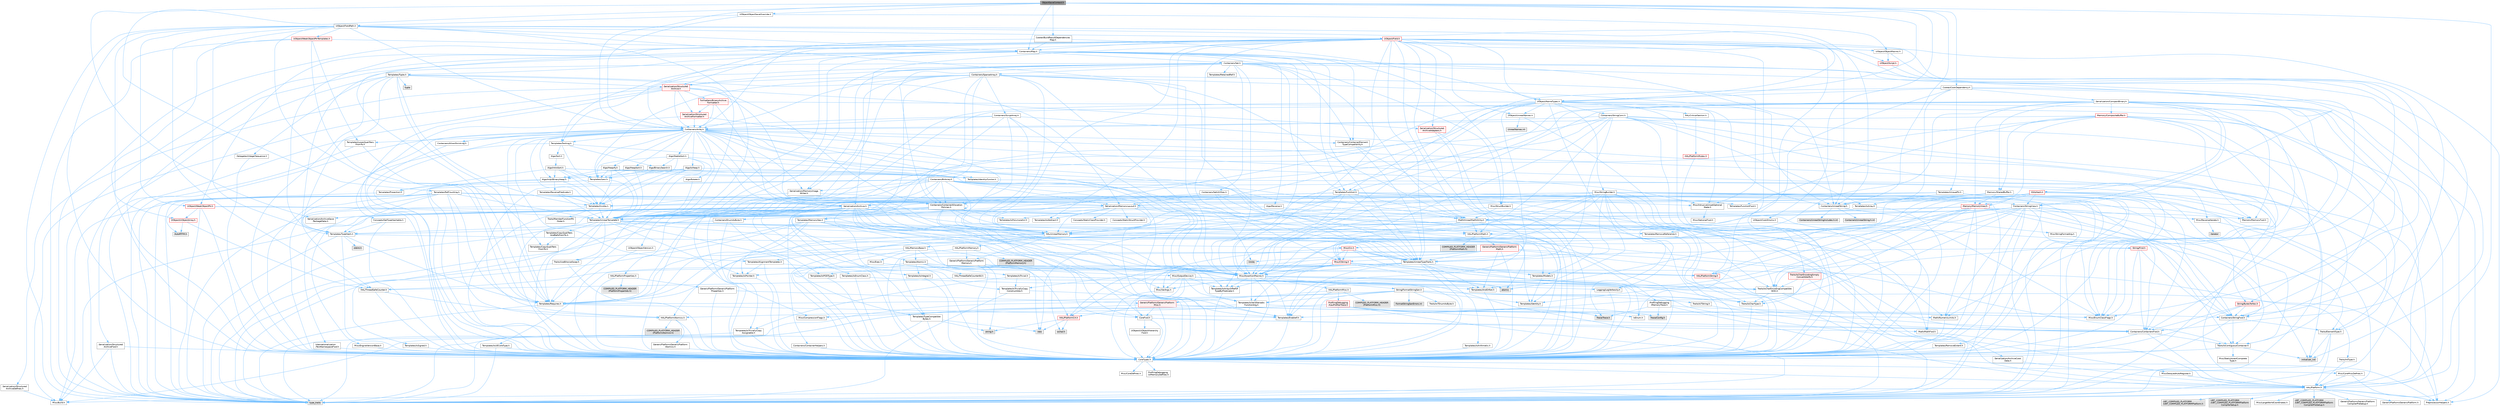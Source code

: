 digraph "ObjectSaveContext.h"
{
 // INTERACTIVE_SVG=YES
 // LATEX_PDF_SIZE
  bgcolor="transparent";
  edge [fontname=Helvetica,fontsize=10,labelfontname=Helvetica,labelfontsize=10];
  node [fontname=Helvetica,fontsize=10,shape=box,height=0.2,width=0.4];
  Node1 [id="Node000001",label="ObjectSaveContext.h",height=0.2,width=0.4,color="gray40", fillcolor="grey60", style="filled", fontcolor="black",tooltip=" "];
  Node1 -> Node2 [id="edge1_Node000001_Node000002",color="steelblue1",style="solid",tooltip=" "];
  Node2 [id="Node000002",label="Containers/Array.h",height=0.2,width=0.4,color="grey40", fillcolor="white", style="filled",URL="$df/dd0/Array_8h.html",tooltip=" "];
  Node2 -> Node3 [id="edge2_Node000002_Node000003",color="steelblue1",style="solid",tooltip=" "];
  Node3 [id="Node000003",label="CoreTypes.h",height=0.2,width=0.4,color="grey40", fillcolor="white", style="filled",URL="$dc/dec/CoreTypes_8h.html",tooltip=" "];
  Node3 -> Node4 [id="edge3_Node000003_Node000004",color="steelblue1",style="solid",tooltip=" "];
  Node4 [id="Node000004",label="HAL/Platform.h",height=0.2,width=0.4,color="grey40", fillcolor="white", style="filled",URL="$d9/dd0/Platform_8h.html",tooltip=" "];
  Node4 -> Node5 [id="edge4_Node000004_Node000005",color="steelblue1",style="solid",tooltip=" "];
  Node5 [id="Node000005",label="Misc/Build.h",height=0.2,width=0.4,color="grey40", fillcolor="white", style="filled",URL="$d3/dbb/Build_8h.html",tooltip=" "];
  Node4 -> Node6 [id="edge5_Node000004_Node000006",color="steelblue1",style="solid",tooltip=" "];
  Node6 [id="Node000006",label="Misc/LargeWorldCoordinates.h",height=0.2,width=0.4,color="grey40", fillcolor="white", style="filled",URL="$d2/dcb/LargeWorldCoordinates_8h.html",tooltip=" "];
  Node4 -> Node7 [id="edge6_Node000004_Node000007",color="steelblue1",style="solid",tooltip=" "];
  Node7 [id="Node000007",label="type_traits",height=0.2,width=0.4,color="grey60", fillcolor="#E0E0E0", style="filled",tooltip=" "];
  Node4 -> Node8 [id="edge7_Node000004_Node000008",color="steelblue1",style="solid",tooltip=" "];
  Node8 [id="Node000008",label="PreprocessorHelpers.h",height=0.2,width=0.4,color="grey40", fillcolor="white", style="filled",URL="$db/ddb/PreprocessorHelpers_8h.html",tooltip=" "];
  Node4 -> Node9 [id="edge8_Node000004_Node000009",color="steelblue1",style="solid",tooltip=" "];
  Node9 [id="Node000009",label="UBT_COMPILED_PLATFORM\l/UBT_COMPILED_PLATFORMPlatform\lCompilerPreSetup.h",height=0.2,width=0.4,color="grey60", fillcolor="#E0E0E0", style="filled",tooltip=" "];
  Node4 -> Node10 [id="edge9_Node000004_Node000010",color="steelblue1",style="solid",tooltip=" "];
  Node10 [id="Node000010",label="GenericPlatform/GenericPlatform\lCompilerPreSetup.h",height=0.2,width=0.4,color="grey40", fillcolor="white", style="filled",URL="$d9/dc8/GenericPlatformCompilerPreSetup_8h.html",tooltip=" "];
  Node4 -> Node11 [id="edge10_Node000004_Node000011",color="steelblue1",style="solid",tooltip=" "];
  Node11 [id="Node000011",label="GenericPlatform/GenericPlatform.h",height=0.2,width=0.4,color="grey40", fillcolor="white", style="filled",URL="$d6/d84/GenericPlatform_8h.html",tooltip=" "];
  Node4 -> Node12 [id="edge11_Node000004_Node000012",color="steelblue1",style="solid",tooltip=" "];
  Node12 [id="Node000012",label="UBT_COMPILED_PLATFORM\l/UBT_COMPILED_PLATFORMPlatform.h",height=0.2,width=0.4,color="grey60", fillcolor="#E0E0E0", style="filled",tooltip=" "];
  Node4 -> Node13 [id="edge12_Node000004_Node000013",color="steelblue1",style="solid",tooltip=" "];
  Node13 [id="Node000013",label="UBT_COMPILED_PLATFORM\l/UBT_COMPILED_PLATFORMPlatform\lCompilerSetup.h",height=0.2,width=0.4,color="grey60", fillcolor="#E0E0E0", style="filled",tooltip=" "];
  Node3 -> Node14 [id="edge13_Node000003_Node000014",color="steelblue1",style="solid",tooltip=" "];
  Node14 [id="Node000014",label="ProfilingDebugging\l/UMemoryDefines.h",height=0.2,width=0.4,color="grey40", fillcolor="white", style="filled",URL="$d2/da2/UMemoryDefines_8h.html",tooltip=" "];
  Node3 -> Node15 [id="edge14_Node000003_Node000015",color="steelblue1",style="solid",tooltip=" "];
  Node15 [id="Node000015",label="Misc/CoreMiscDefines.h",height=0.2,width=0.4,color="grey40", fillcolor="white", style="filled",URL="$da/d38/CoreMiscDefines_8h.html",tooltip=" "];
  Node15 -> Node4 [id="edge15_Node000015_Node000004",color="steelblue1",style="solid",tooltip=" "];
  Node15 -> Node8 [id="edge16_Node000015_Node000008",color="steelblue1",style="solid",tooltip=" "];
  Node3 -> Node16 [id="edge17_Node000003_Node000016",color="steelblue1",style="solid",tooltip=" "];
  Node16 [id="Node000016",label="Misc/CoreDefines.h",height=0.2,width=0.4,color="grey40", fillcolor="white", style="filled",URL="$d3/dd2/CoreDefines_8h.html",tooltip=" "];
  Node2 -> Node17 [id="edge18_Node000002_Node000017",color="steelblue1",style="solid",tooltip=" "];
  Node17 [id="Node000017",label="Misc/AssertionMacros.h",height=0.2,width=0.4,color="grey40", fillcolor="white", style="filled",URL="$d0/dfa/AssertionMacros_8h.html",tooltip=" "];
  Node17 -> Node3 [id="edge19_Node000017_Node000003",color="steelblue1",style="solid",tooltip=" "];
  Node17 -> Node4 [id="edge20_Node000017_Node000004",color="steelblue1",style="solid",tooltip=" "];
  Node17 -> Node18 [id="edge21_Node000017_Node000018",color="steelblue1",style="solid",tooltip=" "];
  Node18 [id="Node000018",label="HAL/PlatformMisc.h",height=0.2,width=0.4,color="grey40", fillcolor="white", style="filled",URL="$d0/df5/PlatformMisc_8h.html",tooltip=" "];
  Node18 -> Node3 [id="edge22_Node000018_Node000003",color="steelblue1",style="solid",tooltip=" "];
  Node18 -> Node19 [id="edge23_Node000018_Node000019",color="steelblue1",style="solid",tooltip=" "];
  Node19 [id="Node000019",label="GenericPlatform/GenericPlatform\lMisc.h",height=0.2,width=0.4,color="red", fillcolor="#FFF0F0", style="filled",URL="$db/d9a/GenericPlatformMisc_8h.html",tooltip=" "];
  Node19 -> Node20 [id="edge24_Node000019_Node000020",color="steelblue1",style="solid",tooltip=" "];
  Node20 [id="Node000020",label="Containers/StringFwd.h",height=0.2,width=0.4,color="grey40", fillcolor="white", style="filled",URL="$df/d37/StringFwd_8h.html",tooltip=" "];
  Node20 -> Node3 [id="edge25_Node000020_Node000003",color="steelblue1",style="solid",tooltip=" "];
  Node20 -> Node21 [id="edge26_Node000020_Node000021",color="steelblue1",style="solid",tooltip=" "];
  Node21 [id="Node000021",label="Traits/ElementType.h",height=0.2,width=0.4,color="grey40", fillcolor="white", style="filled",URL="$d5/d4f/ElementType_8h.html",tooltip=" "];
  Node21 -> Node4 [id="edge27_Node000021_Node000004",color="steelblue1",style="solid",tooltip=" "];
  Node21 -> Node22 [id="edge28_Node000021_Node000022",color="steelblue1",style="solid",tooltip=" "];
  Node22 [id="Node000022",label="initializer_list",height=0.2,width=0.4,color="grey60", fillcolor="#E0E0E0", style="filled",tooltip=" "];
  Node21 -> Node7 [id="edge29_Node000021_Node000007",color="steelblue1",style="solid",tooltip=" "];
  Node20 -> Node23 [id="edge30_Node000020_Node000023",color="steelblue1",style="solid",tooltip=" "];
  Node23 [id="Node000023",label="Traits/IsContiguousContainer.h",height=0.2,width=0.4,color="grey40", fillcolor="white", style="filled",URL="$d5/d3c/IsContiguousContainer_8h.html",tooltip=" "];
  Node23 -> Node3 [id="edge31_Node000023_Node000003",color="steelblue1",style="solid",tooltip=" "];
  Node23 -> Node24 [id="edge32_Node000023_Node000024",color="steelblue1",style="solid",tooltip=" "];
  Node24 [id="Node000024",label="Misc/StaticAssertComplete\lType.h",height=0.2,width=0.4,color="grey40", fillcolor="white", style="filled",URL="$d5/d4e/StaticAssertCompleteType_8h.html",tooltip=" "];
  Node23 -> Node22 [id="edge33_Node000023_Node000022",color="steelblue1",style="solid",tooltip=" "];
  Node19 -> Node25 [id="edge34_Node000019_Node000025",color="steelblue1",style="solid",tooltip=" "];
  Node25 [id="Node000025",label="CoreFwd.h",height=0.2,width=0.4,color="grey40", fillcolor="white", style="filled",URL="$d1/d1e/CoreFwd_8h.html",tooltip=" "];
  Node25 -> Node3 [id="edge35_Node000025_Node000003",color="steelblue1",style="solid",tooltip=" "];
  Node25 -> Node26 [id="edge36_Node000025_Node000026",color="steelblue1",style="solid",tooltip=" "];
  Node26 [id="Node000026",label="Containers/ContainersFwd.h",height=0.2,width=0.4,color="grey40", fillcolor="white", style="filled",URL="$d4/d0a/ContainersFwd_8h.html",tooltip=" "];
  Node26 -> Node4 [id="edge37_Node000026_Node000004",color="steelblue1",style="solid",tooltip=" "];
  Node26 -> Node3 [id="edge38_Node000026_Node000003",color="steelblue1",style="solid",tooltip=" "];
  Node26 -> Node23 [id="edge39_Node000026_Node000023",color="steelblue1",style="solid",tooltip=" "];
  Node25 -> Node27 [id="edge40_Node000025_Node000027",color="steelblue1",style="solid",tooltip=" "];
  Node27 [id="Node000027",label="Math/MathFwd.h",height=0.2,width=0.4,color="grey40", fillcolor="white", style="filled",URL="$d2/d10/MathFwd_8h.html",tooltip=" "];
  Node27 -> Node4 [id="edge41_Node000027_Node000004",color="steelblue1",style="solid",tooltip=" "];
  Node25 -> Node28 [id="edge42_Node000025_Node000028",color="steelblue1",style="solid",tooltip=" "];
  Node28 [id="Node000028",label="UObject/UObjectHierarchy\lFwd.h",height=0.2,width=0.4,color="grey40", fillcolor="white", style="filled",URL="$d3/d13/UObjectHierarchyFwd_8h.html",tooltip=" "];
  Node19 -> Node3 [id="edge43_Node000019_Node000003",color="steelblue1",style="solid",tooltip=" "];
  Node19 -> Node30 [id="edge44_Node000019_Node000030",color="steelblue1",style="solid",tooltip=" "];
  Node30 [id="Node000030",label="HAL/PlatformCrt.h",height=0.2,width=0.4,color="red", fillcolor="#FFF0F0", style="filled",URL="$d8/d75/PlatformCrt_8h.html",tooltip=" "];
  Node30 -> Node31 [id="edge45_Node000030_Node000031",color="steelblue1",style="solid",tooltip=" "];
  Node31 [id="Node000031",label="new",height=0.2,width=0.4,color="grey60", fillcolor="#E0E0E0", style="filled",tooltip=" "];
  Node30 -> Node32 [id="edge46_Node000030_Node000032",color="steelblue1",style="solid",tooltip=" "];
  Node32 [id="Node000032",label="wchar.h",height=0.2,width=0.4,color="grey60", fillcolor="#E0E0E0", style="filled",tooltip=" "];
  Node30 -> Node39 [id="edge47_Node000030_Node000039",color="steelblue1",style="solid",tooltip=" "];
  Node39 [id="Node000039",label="string.h",height=0.2,width=0.4,color="grey60", fillcolor="#E0E0E0", style="filled",tooltip=" "];
  Node19 -> Node40 [id="edge48_Node000019_Node000040",color="steelblue1",style="solid",tooltip=" "];
  Node40 [id="Node000040",label="Math/NumericLimits.h",height=0.2,width=0.4,color="grey40", fillcolor="white", style="filled",URL="$df/d1b/NumericLimits_8h.html",tooltip=" "];
  Node40 -> Node3 [id="edge49_Node000040_Node000003",color="steelblue1",style="solid",tooltip=" "];
  Node19 -> Node41 [id="edge50_Node000019_Node000041",color="steelblue1",style="solid",tooltip=" "];
  Node41 [id="Node000041",label="Misc/CompressionFlags.h",height=0.2,width=0.4,color="grey40", fillcolor="white", style="filled",URL="$d9/d76/CompressionFlags_8h.html",tooltip=" "];
  Node19 -> Node42 [id="edge51_Node000019_Node000042",color="steelblue1",style="solid",tooltip=" "];
  Node42 [id="Node000042",label="Misc/EnumClassFlags.h",height=0.2,width=0.4,color="grey40", fillcolor="white", style="filled",URL="$d8/de7/EnumClassFlags_8h.html",tooltip=" "];
  Node18 -> Node45 [id="edge52_Node000018_Node000045",color="steelblue1",style="solid",tooltip=" "];
  Node45 [id="Node000045",label="COMPILED_PLATFORM_HEADER\l(PlatformMisc.h)",height=0.2,width=0.4,color="grey60", fillcolor="#E0E0E0", style="filled",tooltip=" "];
  Node18 -> Node46 [id="edge53_Node000018_Node000046",color="steelblue1",style="solid",tooltip=" "];
  Node46 [id="Node000046",label="ProfilingDebugging\l/CpuProfilerTrace.h",height=0.2,width=0.4,color="red", fillcolor="#FFF0F0", style="filled",URL="$da/dcb/CpuProfilerTrace_8h.html",tooltip=" "];
  Node46 -> Node3 [id="edge54_Node000046_Node000003",color="steelblue1",style="solid",tooltip=" "];
  Node46 -> Node26 [id="edge55_Node000046_Node000026",color="steelblue1",style="solid",tooltip=" "];
  Node46 -> Node47 [id="edge56_Node000046_Node000047",color="steelblue1",style="solid",tooltip=" "];
  Node47 [id="Node000047",label="HAL/PlatformAtomics.h",height=0.2,width=0.4,color="grey40", fillcolor="white", style="filled",URL="$d3/d36/PlatformAtomics_8h.html",tooltip=" "];
  Node47 -> Node3 [id="edge57_Node000047_Node000003",color="steelblue1",style="solid",tooltip=" "];
  Node47 -> Node48 [id="edge58_Node000047_Node000048",color="steelblue1",style="solid",tooltip=" "];
  Node48 [id="Node000048",label="GenericPlatform/GenericPlatform\lAtomics.h",height=0.2,width=0.4,color="grey40", fillcolor="white", style="filled",URL="$da/d72/GenericPlatformAtomics_8h.html",tooltip=" "];
  Node48 -> Node3 [id="edge59_Node000048_Node000003",color="steelblue1",style="solid",tooltip=" "];
  Node47 -> Node49 [id="edge60_Node000047_Node000049",color="steelblue1",style="solid",tooltip=" "];
  Node49 [id="Node000049",label="COMPILED_PLATFORM_HEADER\l(PlatformAtomics.h)",height=0.2,width=0.4,color="grey60", fillcolor="#E0E0E0", style="filled",tooltip=" "];
  Node46 -> Node8 [id="edge61_Node000046_Node000008",color="steelblue1",style="solid",tooltip=" "];
  Node46 -> Node5 [id="edge62_Node000046_Node000005",color="steelblue1",style="solid",tooltip=" "];
  Node46 -> Node50 [id="edge63_Node000046_Node000050",color="steelblue1",style="solid",tooltip=" "];
  Node50 [id="Node000050",label="Trace/Config.h",height=0.2,width=0.4,color="grey60", fillcolor="#E0E0E0", style="filled",tooltip=" "];
  Node46 -> Node53 [id="edge64_Node000046_Node000053",color="steelblue1",style="solid",tooltip=" "];
  Node53 [id="Node000053",label="Trace/Trace.h",height=0.2,width=0.4,color="grey60", fillcolor="#E0E0E0", style="filled",tooltip=" "];
  Node17 -> Node8 [id="edge65_Node000017_Node000008",color="steelblue1",style="solid",tooltip=" "];
  Node17 -> Node54 [id="edge66_Node000017_Node000054",color="steelblue1",style="solid",tooltip=" "];
  Node54 [id="Node000054",label="Templates/EnableIf.h",height=0.2,width=0.4,color="grey40", fillcolor="white", style="filled",URL="$d7/d60/EnableIf_8h.html",tooltip=" "];
  Node54 -> Node3 [id="edge67_Node000054_Node000003",color="steelblue1",style="solid",tooltip=" "];
  Node17 -> Node55 [id="edge68_Node000017_Node000055",color="steelblue1",style="solid",tooltip=" "];
  Node55 [id="Node000055",label="Templates/IsArrayOrRefOf\lTypeByPredicate.h",height=0.2,width=0.4,color="grey40", fillcolor="white", style="filled",URL="$d6/da1/IsArrayOrRefOfTypeByPredicate_8h.html",tooltip=" "];
  Node55 -> Node3 [id="edge69_Node000055_Node000003",color="steelblue1",style="solid",tooltip=" "];
  Node17 -> Node56 [id="edge70_Node000017_Node000056",color="steelblue1",style="solid",tooltip=" "];
  Node56 [id="Node000056",label="Templates/IsValidVariadic\lFunctionArg.h",height=0.2,width=0.4,color="grey40", fillcolor="white", style="filled",URL="$d0/dc8/IsValidVariadicFunctionArg_8h.html",tooltip=" "];
  Node56 -> Node3 [id="edge71_Node000056_Node000003",color="steelblue1",style="solid",tooltip=" "];
  Node56 -> Node57 [id="edge72_Node000056_Node000057",color="steelblue1",style="solid",tooltip=" "];
  Node57 [id="Node000057",label="IsEnum.h",height=0.2,width=0.4,color="grey40", fillcolor="white", style="filled",URL="$d4/de5/IsEnum_8h.html",tooltip=" "];
  Node56 -> Node7 [id="edge73_Node000056_Node000007",color="steelblue1",style="solid",tooltip=" "];
  Node17 -> Node58 [id="edge74_Node000017_Node000058",color="steelblue1",style="solid",tooltip=" "];
  Node58 [id="Node000058",label="Traits/IsCharEncodingCompatible\lWith.h",height=0.2,width=0.4,color="grey40", fillcolor="white", style="filled",URL="$df/dd1/IsCharEncodingCompatibleWith_8h.html",tooltip=" "];
  Node58 -> Node7 [id="edge75_Node000058_Node000007",color="steelblue1",style="solid",tooltip=" "];
  Node58 -> Node59 [id="edge76_Node000058_Node000059",color="steelblue1",style="solid",tooltip=" "];
  Node59 [id="Node000059",label="Traits/IsCharType.h",height=0.2,width=0.4,color="grey40", fillcolor="white", style="filled",URL="$db/d51/IsCharType_8h.html",tooltip=" "];
  Node59 -> Node3 [id="edge77_Node000059_Node000003",color="steelblue1",style="solid",tooltip=" "];
  Node17 -> Node60 [id="edge78_Node000017_Node000060",color="steelblue1",style="solid",tooltip=" "];
  Node60 [id="Node000060",label="Misc/VarArgs.h",height=0.2,width=0.4,color="grey40", fillcolor="white", style="filled",URL="$d5/d6f/VarArgs_8h.html",tooltip=" "];
  Node60 -> Node3 [id="edge79_Node000060_Node000003",color="steelblue1",style="solid",tooltip=" "];
  Node17 -> Node61 [id="edge80_Node000017_Node000061",color="steelblue1",style="solid",tooltip=" "];
  Node61 [id="Node000061",label="String/FormatStringSan.h",height=0.2,width=0.4,color="grey40", fillcolor="white", style="filled",URL="$d3/d8b/FormatStringSan_8h.html",tooltip=" "];
  Node61 -> Node7 [id="edge81_Node000061_Node000007",color="steelblue1",style="solid",tooltip=" "];
  Node61 -> Node3 [id="edge82_Node000061_Node000003",color="steelblue1",style="solid",tooltip=" "];
  Node61 -> Node62 [id="edge83_Node000061_Node000062",color="steelblue1",style="solid",tooltip=" "];
  Node62 [id="Node000062",label="Templates/Requires.h",height=0.2,width=0.4,color="grey40", fillcolor="white", style="filled",URL="$dc/d96/Requires_8h.html",tooltip=" "];
  Node62 -> Node54 [id="edge84_Node000062_Node000054",color="steelblue1",style="solid",tooltip=" "];
  Node62 -> Node7 [id="edge85_Node000062_Node000007",color="steelblue1",style="solid",tooltip=" "];
  Node61 -> Node63 [id="edge86_Node000061_Node000063",color="steelblue1",style="solid",tooltip=" "];
  Node63 [id="Node000063",label="Templates/Identity.h",height=0.2,width=0.4,color="grey40", fillcolor="white", style="filled",URL="$d0/dd5/Identity_8h.html",tooltip=" "];
  Node61 -> Node56 [id="edge87_Node000061_Node000056",color="steelblue1",style="solid",tooltip=" "];
  Node61 -> Node59 [id="edge88_Node000061_Node000059",color="steelblue1",style="solid",tooltip=" "];
  Node61 -> Node64 [id="edge89_Node000061_Node000064",color="steelblue1",style="solid",tooltip=" "];
  Node64 [id="Node000064",label="Traits/IsTEnumAsByte.h",height=0.2,width=0.4,color="grey40", fillcolor="white", style="filled",URL="$d1/de6/IsTEnumAsByte_8h.html",tooltip=" "];
  Node61 -> Node65 [id="edge90_Node000061_Node000065",color="steelblue1",style="solid",tooltip=" "];
  Node65 [id="Node000065",label="Traits/IsTString.h",height=0.2,width=0.4,color="grey40", fillcolor="white", style="filled",URL="$d0/df8/IsTString_8h.html",tooltip=" "];
  Node65 -> Node26 [id="edge91_Node000065_Node000026",color="steelblue1",style="solid",tooltip=" "];
  Node61 -> Node26 [id="edge92_Node000061_Node000026",color="steelblue1",style="solid",tooltip=" "];
  Node61 -> Node66 [id="edge93_Node000061_Node000066",color="steelblue1",style="solid",tooltip=" "];
  Node66 [id="Node000066",label="FormatStringSanErrors.inl",height=0.2,width=0.4,color="grey60", fillcolor="#E0E0E0", style="filled",tooltip=" "];
  Node17 -> Node67 [id="edge94_Node000017_Node000067",color="steelblue1",style="solid",tooltip=" "];
  Node67 [id="Node000067",label="atomic",height=0.2,width=0.4,color="grey60", fillcolor="#E0E0E0", style="filled",tooltip=" "];
  Node2 -> Node68 [id="edge95_Node000002_Node000068",color="steelblue1",style="solid",tooltip=" "];
  Node68 [id="Node000068",label="Misc/IntrusiveUnsetOptional\lState.h",height=0.2,width=0.4,color="grey40", fillcolor="white", style="filled",URL="$d2/d0a/IntrusiveUnsetOptionalState_8h.html",tooltip=" "];
  Node68 -> Node69 [id="edge96_Node000068_Node000069",color="steelblue1",style="solid",tooltip=" "];
  Node69 [id="Node000069",label="Misc/OptionalFwd.h",height=0.2,width=0.4,color="grey40", fillcolor="white", style="filled",URL="$dc/d50/OptionalFwd_8h.html",tooltip=" "];
  Node2 -> Node70 [id="edge97_Node000002_Node000070",color="steelblue1",style="solid",tooltip=" "];
  Node70 [id="Node000070",label="Misc/ReverseIterate.h",height=0.2,width=0.4,color="grey40", fillcolor="white", style="filled",URL="$db/de3/ReverseIterate_8h.html",tooltip=" "];
  Node70 -> Node4 [id="edge98_Node000070_Node000004",color="steelblue1",style="solid",tooltip=" "];
  Node70 -> Node71 [id="edge99_Node000070_Node000071",color="steelblue1",style="solid",tooltip=" "];
  Node71 [id="Node000071",label="iterator",height=0.2,width=0.4,color="grey60", fillcolor="#E0E0E0", style="filled",tooltip=" "];
  Node2 -> Node72 [id="edge100_Node000002_Node000072",color="steelblue1",style="solid",tooltip=" "];
  Node72 [id="Node000072",label="HAL/UnrealMemory.h",height=0.2,width=0.4,color="grey40", fillcolor="white", style="filled",URL="$d9/d96/UnrealMemory_8h.html",tooltip=" "];
  Node72 -> Node3 [id="edge101_Node000072_Node000003",color="steelblue1",style="solid",tooltip=" "];
  Node72 -> Node73 [id="edge102_Node000072_Node000073",color="steelblue1",style="solid",tooltip=" "];
  Node73 [id="Node000073",label="GenericPlatform/GenericPlatform\lMemory.h",height=0.2,width=0.4,color="grey40", fillcolor="white", style="filled",URL="$dd/d22/GenericPlatformMemory_8h.html",tooltip=" "];
  Node73 -> Node25 [id="edge103_Node000073_Node000025",color="steelblue1",style="solid",tooltip=" "];
  Node73 -> Node3 [id="edge104_Node000073_Node000003",color="steelblue1",style="solid",tooltip=" "];
  Node73 -> Node74 [id="edge105_Node000073_Node000074",color="steelblue1",style="solid",tooltip=" "];
  Node74 [id="Node000074",label="HAL/PlatformString.h",height=0.2,width=0.4,color="red", fillcolor="#FFF0F0", style="filled",URL="$db/db5/PlatformString_8h.html",tooltip=" "];
  Node74 -> Node3 [id="edge106_Node000074_Node000003",color="steelblue1",style="solid",tooltip=" "];
  Node73 -> Node39 [id="edge107_Node000073_Node000039",color="steelblue1",style="solid",tooltip=" "];
  Node73 -> Node32 [id="edge108_Node000073_Node000032",color="steelblue1",style="solid",tooltip=" "];
  Node72 -> Node76 [id="edge109_Node000072_Node000076",color="steelblue1",style="solid",tooltip=" "];
  Node76 [id="Node000076",label="HAL/MemoryBase.h",height=0.2,width=0.4,color="grey40", fillcolor="white", style="filled",URL="$d6/d9f/MemoryBase_8h.html",tooltip=" "];
  Node76 -> Node3 [id="edge110_Node000076_Node000003",color="steelblue1",style="solid",tooltip=" "];
  Node76 -> Node47 [id="edge111_Node000076_Node000047",color="steelblue1",style="solid",tooltip=" "];
  Node76 -> Node30 [id="edge112_Node000076_Node000030",color="steelblue1",style="solid",tooltip=" "];
  Node76 -> Node77 [id="edge113_Node000076_Node000077",color="steelblue1",style="solid",tooltip=" "];
  Node77 [id="Node000077",label="Misc/Exec.h",height=0.2,width=0.4,color="grey40", fillcolor="white", style="filled",URL="$de/ddb/Exec_8h.html",tooltip=" "];
  Node77 -> Node3 [id="edge114_Node000077_Node000003",color="steelblue1",style="solid",tooltip=" "];
  Node77 -> Node17 [id="edge115_Node000077_Node000017",color="steelblue1",style="solid",tooltip=" "];
  Node76 -> Node78 [id="edge116_Node000076_Node000078",color="steelblue1",style="solid",tooltip=" "];
  Node78 [id="Node000078",label="Misc/OutputDevice.h",height=0.2,width=0.4,color="grey40", fillcolor="white", style="filled",URL="$d7/d32/OutputDevice_8h.html",tooltip=" "];
  Node78 -> Node25 [id="edge117_Node000078_Node000025",color="steelblue1",style="solid",tooltip=" "];
  Node78 -> Node3 [id="edge118_Node000078_Node000003",color="steelblue1",style="solid",tooltip=" "];
  Node78 -> Node79 [id="edge119_Node000078_Node000079",color="steelblue1",style="solid",tooltip=" "];
  Node79 [id="Node000079",label="Logging/LogVerbosity.h",height=0.2,width=0.4,color="grey40", fillcolor="white", style="filled",URL="$d2/d8f/LogVerbosity_8h.html",tooltip=" "];
  Node79 -> Node3 [id="edge120_Node000079_Node000003",color="steelblue1",style="solid",tooltip=" "];
  Node78 -> Node60 [id="edge121_Node000078_Node000060",color="steelblue1",style="solid",tooltip=" "];
  Node78 -> Node55 [id="edge122_Node000078_Node000055",color="steelblue1",style="solid",tooltip=" "];
  Node78 -> Node56 [id="edge123_Node000078_Node000056",color="steelblue1",style="solid",tooltip=" "];
  Node78 -> Node58 [id="edge124_Node000078_Node000058",color="steelblue1",style="solid",tooltip=" "];
  Node76 -> Node80 [id="edge125_Node000076_Node000080",color="steelblue1",style="solid",tooltip=" "];
  Node80 [id="Node000080",label="Templates/Atomic.h",height=0.2,width=0.4,color="grey40", fillcolor="white", style="filled",URL="$d3/d91/Atomic_8h.html",tooltip=" "];
  Node80 -> Node81 [id="edge126_Node000080_Node000081",color="steelblue1",style="solid",tooltip=" "];
  Node81 [id="Node000081",label="HAL/ThreadSafeCounter.h",height=0.2,width=0.4,color="grey40", fillcolor="white", style="filled",URL="$dc/dc9/ThreadSafeCounter_8h.html",tooltip=" "];
  Node81 -> Node3 [id="edge127_Node000081_Node000003",color="steelblue1",style="solid",tooltip=" "];
  Node81 -> Node47 [id="edge128_Node000081_Node000047",color="steelblue1",style="solid",tooltip=" "];
  Node80 -> Node82 [id="edge129_Node000080_Node000082",color="steelblue1",style="solid",tooltip=" "];
  Node82 [id="Node000082",label="HAL/ThreadSafeCounter64.h",height=0.2,width=0.4,color="grey40", fillcolor="white", style="filled",URL="$d0/d12/ThreadSafeCounter64_8h.html",tooltip=" "];
  Node82 -> Node3 [id="edge130_Node000082_Node000003",color="steelblue1",style="solid",tooltip=" "];
  Node82 -> Node81 [id="edge131_Node000082_Node000081",color="steelblue1",style="solid",tooltip=" "];
  Node80 -> Node83 [id="edge132_Node000080_Node000083",color="steelblue1",style="solid",tooltip=" "];
  Node83 [id="Node000083",label="Templates/IsIntegral.h",height=0.2,width=0.4,color="grey40", fillcolor="white", style="filled",URL="$da/d64/IsIntegral_8h.html",tooltip=" "];
  Node83 -> Node3 [id="edge133_Node000083_Node000003",color="steelblue1",style="solid",tooltip=" "];
  Node80 -> Node84 [id="edge134_Node000080_Node000084",color="steelblue1",style="solid",tooltip=" "];
  Node84 [id="Node000084",label="Templates/IsTrivial.h",height=0.2,width=0.4,color="grey40", fillcolor="white", style="filled",URL="$da/d4c/IsTrivial_8h.html",tooltip=" "];
  Node84 -> Node85 [id="edge135_Node000084_Node000085",color="steelblue1",style="solid",tooltip=" "];
  Node85 [id="Node000085",label="Templates/AndOrNot.h",height=0.2,width=0.4,color="grey40", fillcolor="white", style="filled",URL="$db/d0a/AndOrNot_8h.html",tooltip=" "];
  Node85 -> Node3 [id="edge136_Node000085_Node000003",color="steelblue1",style="solid",tooltip=" "];
  Node84 -> Node86 [id="edge137_Node000084_Node000086",color="steelblue1",style="solid",tooltip=" "];
  Node86 [id="Node000086",label="Templates/IsTriviallyCopy\lConstructible.h",height=0.2,width=0.4,color="grey40", fillcolor="white", style="filled",URL="$d3/d78/IsTriviallyCopyConstructible_8h.html",tooltip=" "];
  Node86 -> Node3 [id="edge138_Node000086_Node000003",color="steelblue1",style="solid",tooltip=" "];
  Node86 -> Node7 [id="edge139_Node000086_Node000007",color="steelblue1",style="solid",tooltip=" "];
  Node84 -> Node87 [id="edge140_Node000084_Node000087",color="steelblue1",style="solid",tooltip=" "];
  Node87 [id="Node000087",label="Templates/IsTriviallyCopy\lAssignable.h",height=0.2,width=0.4,color="grey40", fillcolor="white", style="filled",URL="$d2/df2/IsTriviallyCopyAssignable_8h.html",tooltip=" "];
  Node87 -> Node3 [id="edge141_Node000087_Node000003",color="steelblue1",style="solid",tooltip=" "];
  Node87 -> Node7 [id="edge142_Node000087_Node000007",color="steelblue1",style="solid",tooltip=" "];
  Node84 -> Node7 [id="edge143_Node000084_Node000007",color="steelblue1",style="solid",tooltip=" "];
  Node80 -> Node88 [id="edge144_Node000080_Node000088",color="steelblue1",style="solid",tooltip=" "];
  Node88 [id="Node000088",label="Traits/IntType.h",height=0.2,width=0.4,color="grey40", fillcolor="white", style="filled",URL="$d7/deb/IntType_8h.html",tooltip=" "];
  Node88 -> Node4 [id="edge145_Node000088_Node000004",color="steelblue1",style="solid",tooltip=" "];
  Node80 -> Node67 [id="edge146_Node000080_Node000067",color="steelblue1",style="solid",tooltip=" "];
  Node72 -> Node89 [id="edge147_Node000072_Node000089",color="steelblue1",style="solid",tooltip=" "];
  Node89 [id="Node000089",label="HAL/PlatformMemory.h",height=0.2,width=0.4,color="grey40", fillcolor="white", style="filled",URL="$de/d68/PlatformMemory_8h.html",tooltip=" "];
  Node89 -> Node3 [id="edge148_Node000089_Node000003",color="steelblue1",style="solid",tooltip=" "];
  Node89 -> Node73 [id="edge149_Node000089_Node000073",color="steelblue1",style="solid",tooltip=" "];
  Node89 -> Node90 [id="edge150_Node000089_Node000090",color="steelblue1",style="solid",tooltip=" "];
  Node90 [id="Node000090",label="COMPILED_PLATFORM_HEADER\l(PlatformMemory.h)",height=0.2,width=0.4,color="grey60", fillcolor="#E0E0E0", style="filled",tooltip=" "];
  Node72 -> Node91 [id="edge151_Node000072_Node000091",color="steelblue1",style="solid",tooltip=" "];
  Node91 [id="Node000091",label="ProfilingDebugging\l/MemoryTrace.h",height=0.2,width=0.4,color="grey40", fillcolor="white", style="filled",URL="$da/dd7/MemoryTrace_8h.html",tooltip=" "];
  Node91 -> Node4 [id="edge152_Node000091_Node000004",color="steelblue1",style="solid",tooltip=" "];
  Node91 -> Node42 [id="edge153_Node000091_Node000042",color="steelblue1",style="solid",tooltip=" "];
  Node91 -> Node50 [id="edge154_Node000091_Node000050",color="steelblue1",style="solid",tooltip=" "];
  Node91 -> Node53 [id="edge155_Node000091_Node000053",color="steelblue1",style="solid",tooltip=" "];
  Node72 -> Node92 [id="edge156_Node000072_Node000092",color="steelblue1",style="solid",tooltip=" "];
  Node92 [id="Node000092",label="Templates/IsPointer.h",height=0.2,width=0.4,color="grey40", fillcolor="white", style="filled",URL="$d7/d05/IsPointer_8h.html",tooltip=" "];
  Node92 -> Node3 [id="edge157_Node000092_Node000003",color="steelblue1",style="solid",tooltip=" "];
  Node2 -> Node93 [id="edge158_Node000002_Node000093",color="steelblue1",style="solid",tooltip=" "];
  Node93 [id="Node000093",label="Templates/UnrealTypeTraits.h",height=0.2,width=0.4,color="grey40", fillcolor="white", style="filled",URL="$d2/d2d/UnrealTypeTraits_8h.html",tooltip=" "];
  Node93 -> Node3 [id="edge159_Node000093_Node000003",color="steelblue1",style="solid",tooltip=" "];
  Node93 -> Node92 [id="edge160_Node000093_Node000092",color="steelblue1",style="solid",tooltip=" "];
  Node93 -> Node17 [id="edge161_Node000093_Node000017",color="steelblue1",style="solid",tooltip=" "];
  Node93 -> Node85 [id="edge162_Node000093_Node000085",color="steelblue1",style="solid",tooltip=" "];
  Node93 -> Node54 [id="edge163_Node000093_Node000054",color="steelblue1",style="solid",tooltip=" "];
  Node93 -> Node94 [id="edge164_Node000093_Node000094",color="steelblue1",style="solid",tooltip=" "];
  Node94 [id="Node000094",label="Templates/IsArithmetic.h",height=0.2,width=0.4,color="grey40", fillcolor="white", style="filled",URL="$d2/d5d/IsArithmetic_8h.html",tooltip=" "];
  Node94 -> Node3 [id="edge165_Node000094_Node000003",color="steelblue1",style="solid",tooltip=" "];
  Node93 -> Node57 [id="edge166_Node000093_Node000057",color="steelblue1",style="solid",tooltip=" "];
  Node93 -> Node95 [id="edge167_Node000093_Node000095",color="steelblue1",style="solid",tooltip=" "];
  Node95 [id="Node000095",label="Templates/Models.h",height=0.2,width=0.4,color="grey40", fillcolor="white", style="filled",URL="$d3/d0c/Models_8h.html",tooltip=" "];
  Node95 -> Node63 [id="edge168_Node000095_Node000063",color="steelblue1",style="solid",tooltip=" "];
  Node93 -> Node96 [id="edge169_Node000093_Node000096",color="steelblue1",style="solid",tooltip=" "];
  Node96 [id="Node000096",label="Templates/IsPODType.h",height=0.2,width=0.4,color="grey40", fillcolor="white", style="filled",URL="$d7/db1/IsPODType_8h.html",tooltip=" "];
  Node96 -> Node3 [id="edge170_Node000096_Node000003",color="steelblue1",style="solid",tooltip=" "];
  Node93 -> Node97 [id="edge171_Node000093_Node000097",color="steelblue1",style="solid",tooltip=" "];
  Node97 [id="Node000097",label="Templates/IsUECoreType.h",height=0.2,width=0.4,color="grey40", fillcolor="white", style="filled",URL="$d1/db8/IsUECoreType_8h.html",tooltip=" "];
  Node97 -> Node3 [id="edge172_Node000097_Node000003",color="steelblue1",style="solid",tooltip=" "];
  Node97 -> Node7 [id="edge173_Node000097_Node000007",color="steelblue1",style="solid",tooltip=" "];
  Node93 -> Node86 [id="edge174_Node000093_Node000086",color="steelblue1",style="solid",tooltip=" "];
  Node2 -> Node98 [id="edge175_Node000002_Node000098",color="steelblue1",style="solid",tooltip=" "];
  Node98 [id="Node000098",label="Templates/UnrealTemplate.h",height=0.2,width=0.4,color="grey40", fillcolor="white", style="filled",URL="$d4/d24/UnrealTemplate_8h.html",tooltip=" "];
  Node98 -> Node3 [id="edge176_Node000098_Node000003",color="steelblue1",style="solid",tooltip=" "];
  Node98 -> Node92 [id="edge177_Node000098_Node000092",color="steelblue1",style="solid",tooltip=" "];
  Node98 -> Node72 [id="edge178_Node000098_Node000072",color="steelblue1",style="solid",tooltip=" "];
  Node98 -> Node99 [id="edge179_Node000098_Node000099",color="steelblue1",style="solid",tooltip=" "];
  Node99 [id="Node000099",label="Templates/CopyQualifiers\lAndRefsFromTo.h",height=0.2,width=0.4,color="grey40", fillcolor="white", style="filled",URL="$d3/db3/CopyQualifiersAndRefsFromTo_8h.html",tooltip=" "];
  Node99 -> Node100 [id="edge180_Node000099_Node000100",color="steelblue1",style="solid",tooltip=" "];
  Node100 [id="Node000100",label="Templates/CopyQualifiers\lFromTo.h",height=0.2,width=0.4,color="grey40", fillcolor="white", style="filled",URL="$d5/db4/CopyQualifiersFromTo_8h.html",tooltip=" "];
  Node98 -> Node93 [id="edge181_Node000098_Node000093",color="steelblue1",style="solid",tooltip=" "];
  Node98 -> Node101 [id="edge182_Node000098_Node000101",color="steelblue1",style="solid",tooltip=" "];
  Node101 [id="Node000101",label="Templates/RemoveReference.h",height=0.2,width=0.4,color="grey40", fillcolor="white", style="filled",URL="$da/dbe/RemoveReference_8h.html",tooltip=" "];
  Node101 -> Node3 [id="edge183_Node000101_Node000003",color="steelblue1",style="solid",tooltip=" "];
  Node98 -> Node62 [id="edge184_Node000098_Node000062",color="steelblue1",style="solid",tooltip=" "];
  Node98 -> Node102 [id="edge185_Node000098_Node000102",color="steelblue1",style="solid",tooltip=" "];
  Node102 [id="Node000102",label="Templates/TypeCompatible\lBytes.h",height=0.2,width=0.4,color="grey40", fillcolor="white", style="filled",URL="$df/d0a/TypeCompatibleBytes_8h.html",tooltip=" "];
  Node102 -> Node3 [id="edge186_Node000102_Node000003",color="steelblue1",style="solid",tooltip=" "];
  Node102 -> Node39 [id="edge187_Node000102_Node000039",color="steelblue1",style="solid",tooltip=" "];
  Node102 -> Node31 [id="edge188_Node000102_Node000031",color="steelblue1",style="solid",tooltip=" "];
  Node102 -> Node7 [id="edge189_Node000102_Node000007",color="steelblue1",style="solid",tooltip=" "];
  Node98 -> Node63 [id="edge190_Node000098_Node000063",color="steelblue1",style="solid",tooltip=" "];
  Node98 -> Node23 [id="edge191_Node000098_Node000023",color="steelblue1",style="solid",tooltip=" "];
  Node98 -> Node103 [id="edge192_Node000098_Node000103",color="steelblue1",style="solid",tooltip=" "];
  Node103 [id="Node000103",label="Traits/UseBitwiseSwap.h",height=0.2,width=0.4,color="grey40", fillcolor="white", style="filled",URL="$db/df3/UseBitwiseSwap_8h.html",tooltip=" "];
  Node103 -> Node3 [id="edge193_Node000103_Node000003",color="steelblue1",style="solid",tooltip=" "];
  Node103 -> Node7 [id="edge194_Node000103_Node000007",color="steelblue1",style="solid",tooltip=" "];
  Node98 -> Node7 [id="edge195_Node000098_Node000007",color="steelblue1",style="solid",tooltip=" "];
  Node2 -> Node104 [id="edge196_Node000002_Node000104",color="steelblue1",style="solid",tooltip=" "];
  Node104 [id="Node000104",label="Containers/AllowShrinking.h",height=0.2,width=0.4,color="grey40", fillcolor="white", style="filled",URL="$d7/d1a/AllowShrinking_8h.html",tooltip=" "];
  Node104 -> Node3 [id="edge197_Node000104_Node000003",color="steelblue1",style="solid",tooltip=" "];
  Node2 -> Node105 [id="edge198_Node000002_Node000105",color="steelblue1",style="solid",tooltip=" "];
  Node105 [id="Node000105",label="Containers/ContainerAllocation\lPolicies.h",height=0.2,width=0.4,color="grey40", fillcolor="white", style="filled",URL="$d7/dff/ContainerAllocationPolicies_8h.html",tooltip=" "];
  Node105 -> Node3 [id="edge199_Node000105_Node000003",color="steelblue1",style="solid",tooltip=" "];
  Node105 -> Node106 [id="edge200_Node000105_Node000106",color="steelblue1",style="solid",tooltip=" "];
  Node106 [id="Node000106",label="Containers/ContainerHelpers.h",height=0.2,width=0.4,color="grey40", fillcolor="white", style="filled",URL="$d7/d33/ContainerHelpers_8h.html",tooltip=" "];
  Node106 -> Node3 [id="edge201_Node000106_Node000003",color="steelblue1",style="solid",tooltip=" "];
  Node105 -> Node105 [id="edge202_Node000105_Node000105",color="steelblue1",style="solid",tooltip=" "];
  Node105 -> Node107 [id="edge203_Node000105_Node000107",color="steelblue1",style="solid",tooltip=" "];
  Node107 [id="Node000107",label="HAL/PlatformMath.h",height=0.2,width=0.4,color="grey40", fillcolor="white", style="filled",URL="$dc/d53/PlatformMath_8h.html",tooltip=" "];
  Node107 -> Node3 [id="edge204_Node000107_Node000003",color="steelblue1",style="solid",tooltip=" "];
  Node107 -> Node108 [id="edge205_Node000107_Node000108",color="steelblue1",style="solid",tooltip=" "];
  Node108 [id="Node000108",label="GenericPlatform/GenericPlatform\lMath.h",height=0.2,width=0.4,color="red", fillcolor="#FFF0F0", style="filled",URL="$d5/d79/GenericPlatformMath_8h.html",tooltip=" "];
  Node108 -> Node3 [id="edge206_Node000108_Node000003",color="steelblue1",style="solid",tooltip=" "];
  Node108 -> Node26 [id="edge207_Node000108_Node000026",color="steelblue1",style="solid",tooltip=" "];
  Node108 -> Node30 [id="edge208_Node000108_Node000030",color="steelblue1",style="solid",tooltip=" "];
  Node108 -> Node85 [id="edge209_Node000108_Node000085",color="steelblue1",style="solid",tooltip=" "];
  Node108 -> Node93 [id="edge210_Node000108_Node000093",color="steelblue1",style="solid",tooltip=" "];
  Node108 -> Node62 [id="edge211_Node000108_Node000062",color="steelblue1",style="solid",tooltip=" "];
  Node108 -> Node102 [id="edge212_Node000108_Node000102",color="steelblue1",style="solid",tooltip=" "];
  Node108 -> Node113 [id="edge213_Node000108_Node000113",color="steelblue1",style="solid",tooltip=" "];
  Node113 [id="Node000113",label="limits",height=0.2,width=0.4,color="grey60", fillcolor="#E0E0E0", style="filled",tooltip=" "];
  Node108 -> Node7 [id="edge214_Node000108_Node000007",color="steelblue1",style="solid",tooltip=" "];
  Node107 -> Node114 [id="edge215_Node000107_Node000114",color="steelblue1",style="solid",tooltip=" "];
  Node114 [id="Node000114",label="COMPILED_PLATFORM_HEADER\l(PlatformMath.h)",height=0.2,width=0.4,color="grey60", fillcolor="#E0E0E0", style="filled",tooltip=" "];
  Node105 -> Node72 [id="edge216_Node000105_Node000072",color="steelblue1",style="solid",tooltip=" "];
  Node105 -> Node40 [id="edge217_Node000105_Node000040",color="steelblue1",style="solid",tooltip=" "];
  Node105 -> Node17 [id="edge218_Node000105_Node000017",color="steelblue1",style="solid",tooltip=" "];
  Node105 -> Node115 [id="edge219_Node000105_Node000115",color="steelblue1",style="solid",tooltip=" "];
  Node115 [id="Node000115",label="Templates/IsPolymorphic.h",height=0.2,width=0.4,color="grey40", fillcolor="white", style="filled",URL="$dc/d20/IsPolymorphic_8h.html",tooltip=" "];
  Node105 -> Node116 [id="edge220_Node000105_Node000116",color="steelblue1",style="solid",tooltip=" "];
  Node116 [id="Node000116",label="Templates/MemoryOps.h",height=0.2,width=0.4,color="grey40", fillcolor="white", style="filled",URL="$db/dea/MemoryOps_8h.html",tooltip=" "];
  Node116 -> Node3 [id="edge221_Node000116_Node000003",color="steelblue1",style="solid",tooltip=" "];
  Node116 -> Node72 [id="edge222_Node000116_Node000072",color="steelblue1",style="solid",tooltip=" "];
  Node116 -> Node87 [id="edge223_Node000116_Node000087",color="steelblue1",style="solid",tooltip=" "];
  Node116 -> Node86 [id="edge224_Node000116_Node000086",color="steelblue1",style="solid",tooltip=" "];
  Node116 -> Node62 [id="edge225_Node000116_Node000062",color="steelblue1",style="solid",tooltip=" "];
  Node116 -> Node93 [id="edge226_Node000116_Node000093",color="steelblue1",style="solid",tooltip=" "];
  Node116 -> Node103 [id="edge227_Node000116_Node000103",color="steelblue1",style="solid",tooltip=" "];
  Node116 -> Node31 [id="edge228_Node000116_Node000031",color="steelblue1",style="solid",tooltip=" "];
  Node116 -> Node7 [id="edge229_Node000116_Node000007",color="steelblue1",style="solid",tooltip=" "];
  Node105 -> Node102 [id="edge230_Node000105_Node000102",color="steelblue1",style="solid",tooltip=" "];
  Node105 -> Node7 [id="edge231_Node000105_Node000007",color="steelblue1",style="solid",tooltip=" "];
  Node2 -> Node117 [id="edge232_Node000002_Node000117",color="steelblue1",style="solid",tooltip=" "];
  Node117 [id="Node000117",label="Containers/ContainerElement\lTypeCompatibility.h",height=0.2,width=0.4,color="grey40", fillcolor="white", style="filled",URL="$df/ddf/ContainerElementTypeCompatibility_8h.html",tooltip=" "];
  Node117 -> Node3 [id="edge233_Node000117_Node000003",color="steelblue1",style="solid",tooltip=" "];
  Node117 -> Node93 [id="edge234_Node000117_Node000093",color="steelblue1",style="solid",tooltip=" "];
  Node2 -> Node118 [id="edge235_Node000002_Node000118",color="steelblue1",style="solid",tooltip=" "];
  Node118 [id="Node000118",label="Serialization/Archive.h",height=0.2,width=0.4,color="grey40", fillcolor="white", style="filled",URL="$d7/d3b/Archive_8h.html",tooltip=" "];
  Node118 -> Node25 [id="edge236_Node000118_Node000025",color="steelblue1",style="solid",tooltip=" "];
  Node118 -> Node3 [id="edge237_Node000118_Node000003",color="steelblue1",style="solid",tooltip=" "];
  Node118 -> Node119 [id="edge238_Node000118_Node000119",color="steelblue1",style="solid",tooltip=" "];
  Node119 [id="Node000119",label="HAL/PlatformProperties.h",height=0.2,width=0.4,color="grey40", fillcolor="white", style="filled",URL="$d9/db0/PlatformProperties_8h.html",tooltip=" "];
  Node119 -> Node3 [id="edge239_Node000119_Node000003",color="steelblue1",style="solid",tooltip=" "];
  Node119 -> Node120 [id="edge240_Node000119_Node000120",color="steelblue1",style="solid",tooltip=" "];
  Node120 [id="Node000120",label="GenericPlatform/GenericPlatform\lProperties.h",height=0.2,width=0.4,color="grey40", fillcolor="white", style="filled",URL="$d2/dcd/GenericPlatformProperties_8h.html",tooltip=" "];
  Node120 -> Node3 [id="edge241_Node000120_Node000003",color="steelblue1",style="solid",tooltip=" "];
  Node120 -> Node19 [id="edge242_Node000120_Node000019",color="steelblue1",style="solid",tooltip=" "];
  Node119 -> Node121 [id="edge243_Node000119_Node000121",color="steelblue1",style="solid",tooltip=" "];
  Node121 [id="Node000121",label="COMPILED_PLATFORM_HEADER\l(PlatformProperties.h)",height=0.2,width=0.4,color="grey60", fillcolor="#E0E0E0", style="filled",tooltip=" "];
  Node118 -> Node122 [id="edge244_Node000118_Node000122",color="steelblue1",style="solid",tooltip=" "];
  Node122 [id="Node000122",label="Internationalization\l/TextNamespaceFwd.h",height=0.2,width=0.4,color="grey40", fillcolor="white", style="filled",URL="$d8/d97/TextNamespaceFwd_8h.html",tooltip=" "];
  Node122 -> Node3 [id="edge245_Node000122_Node000003",color="steelblue1",style="solid",tooltip=" "];
  Node118 -> Node27 [id="edge246_Node000118_Node000027",color="steelblue1",style="solid",tooltip=" "];
  Node118 -> Node17 [id="edge247_Node000118_Node000017",color="steelblue1",style="solid",tooltip=" "];
  Node118 -> Node5 [id="edge248_Node000118_Node000005",color="steelblue1",style="solid",tooltip=" "];
  Node118 -> Node41 [id="edge249_Node000118_Node000041",color="steelblue1",style="solid",tooltip=" "];
  Node118 -> Node123 [id="edge250_Node000118_Node000123",color="steelblue1",style="solid",tooltip=" "];
  Node123 [id="Node000123",label="Misc/EngineVersionBase.h",height=0.2,width=0.4,color="grey40", fillcolor="white", style="filled",URL="$d5/d2b/EngineVersionBase_8h.html",tooltip=" "];
  Node123 -> Node3 [id="edge251_Node000123_Node000003",color="steelblue1",style="solid",tooltip=" "];
  Node118 -> Node60 [id="edge252_Node000118_Node000060",color="steelblue1",style="solid",tooltip=" "];
  Node118 -> Node124 [id="edge253_Node000118_Node000124",color="steelblue1",style="solid",tooltip=" "];
  Node124 [id="Node000124",label="Serialization/ArchiveCook\lData.h",height=0.2,width=0.4,color="grey40", fillcolor="white", style="filled",URL="$dc/db6/ArchiveCookData_8h.html",tooltip=" "];
  Node124 -> Node4 [id="edge254_Node000124_Node000004",color="steelblue1",style="solid",tooltip=" "];
  Node118 -> Node125 [id="edge255_Node000118_Node000125",color="steelblue1",style="solid",tooltip=" "];
  Node125 [id="Node000125",label="Serialization/ArchiveSave\lPackageData.h",height=0.2,width=0.4,color="grey40", fillcolor="white", style="filled",URL="$d1/d37/ArchiveSavePackageData_8h.html",tooltip=" "];
  Node118 -> Node54 [id="edge256_Node000118_Node000054",color="steelblue1",style="solid",tooltip=" "];
  Node118 -> Node55 [id="edge257_Node000118_Node000055",color="steelblue1",style="solid",tooltip=" "];
  Node118 -> Node126 [id="edge258_Node000118_Node000126",color="steelblue1",style="solid",tooltip=" "];
  Node126 [id="Node000126",label="Templates/IsEnumClass.h",height=0.2,width=0.4,color="grey40", fillcolor="white", style="filled",URL="$d7/d15/IsEnumClass_8h.html",tooltip=" "];
  Node126 -> Node3 [id="edge259_Node000126_Node000003",color="steelblue1",style="solid",tooltip=" "];
  Node126 -> Node85 [id="edge260_Node000126_Node000085",color="steelblue1",style="solid",tooltip=" "];
  Node118 -> Node112 [id="edge261_Node000118_Node000112",color="steelblue1",style="solid",tooltip=" "];
  Node112 [id="Node000112",label="Templates/IsSigned.h",height=0.2,width=0.4,color="grey40", fillcolor="white", style="filled",URL="$d8/dd8/IsSigned_8h.html",tooltip=" "];
  Node112 -> Node3 [id="edge262_Node000112_Node000003",color="steelblue1",style="solid",tooltip=" "];
  Node118 -> Node56 [id="edge263_Node000118_Node000056",color="steelblue1",style="solid",tooltip=" "];
  Node118 -> Node98 [id="edge264_Node000118_Node000098",color="steelblue1",style="solid",tooltip=" "];
  Node118 -> Node58 [id="edge265_Node000118_Node000058",color="steelblue1",style="solid",tooltip=" "];
  Node118 -> Node127 [id="edge266_Node000118_Node000127",color="steelblue1",style="solid",tooltip=" "];
  Node127 [id="Node000127",label="UObject/ObjectVersion.h",height=0.2,width=0.4,color="grey40", fillcolor="white", style="filled",URL="$da/d63/ObjectVersion_8h.html",tooltip=" "];
  Node127 -> Node3 [id="edge267_Node000127_Node000003",color="steelblue1",style="solid",tooltip=" "];
  Node2 -> Node128 [id="edge268_Node000002_Node000128",color="steelblue1",style="solid",tooltip=" "];
  Node128 [id="Node000128",label="Serialization/MemoryImage\lWriter.h",height=0.2,width=0.4,color="grey40", fillcolor="white", style="filled",URL="$d0/d08/MemoryImageWriter_8h.html",tooltip=" "];
  Node128 -> Node3 [id="edge269_Node000128_Node000003",color="steelblue1",style="solid",tooltip=" "];
  Node128 -> Node129 [id="edge270_Node000128_Node000129",color="steelblue1",style="solid",tooltip=" "];
  Node129 [id="Node000129",label="Serialization/MemoryLayout.h",height=0.2,width=0.4,color="grey40", fillcolor="white", style="filled",URL="$d7/d66/MemoryLayout_8h.html",tooltip=" "];
  Node129 -> Node130 [id="edge271_Node000129_Node000130",color="steelblue1",style="solid",tooltip=" "];
  Node130 [id="Node000130",label="Concepts/StaticClassProvider.h",height=0.2,width=0.4,color="grey40", fillcolor="white", style="filled",URL="$dd/d83/StaticClassProvider_8h.html",tooltip=" "];
  Node129 -> Node131 [id="edge272_Node000129_Node000131",color="steelblue1",style="solid",tooltip=" "];
  Node131 [id="Node000131",label="Concepts/StaticStructProvider.h",height=0.2,width=0.4,color="grey40", fillcolor="white", style="filled",URL="$d5/d77/StaticStructProvider_8h.html",tooltip=" "];
  Node129 -> Node132 [id="edge273_Node000129_Node000132",color="steelblue1",style="solid",tooltip=" "];
  Node132 [id="Node000132",label="Containers/EnumAsByte.h",height=0.2,width=0.4,color="grey40", fillcolor="white", style="filled",URL="$d6/d9a/EnumAsByte_8h.html",tooltip=" "];
  Node132 -> Node3 [id="edge274_Node000132_Node000003",color="steelblue1",style="solid",tooltip=" "];
  Node132 -> Node96 [id="edge275_Node000132_Node000096",color="steelblue1",style="solid",tooltip=" "];
  Node132 -> Node133 [id="edge276_Node000132_Node000133",color="steelblue1",style="solid",tooltip=" "];
  Node133 [id="Node000133",label="Templates/TypeHash.h",height=0.2,width=0.4,color="grey40", fillcolor="white", style="filled",URL="$d1/d62/TypeHash_8h.html",tooltip=" "];
  Node133 -> Node3 [id="edge277_Node000133_Node000003",color="steelblue1",style="solid",tooltip=" "];
  Node133 -> Node62 [id="edge278_Node000133_Node000062",color="steelblue1",style="solid",tooltip=" "];
  Node133 -> Node134 [id="edge279_Node000133_Node000134",color="steelblue1",style="solid",tooltip=" "];
  Node134 [id="Node000134",label="Misc/Crc.h",height=0.2,width=0.4,color="red", fillcolor="#FFF0F0", style="filled",URL="$d4/dd2/Crc_8h.html",tooltip=" "];
  Node134 -> Node3 [id="edge280_Node000134_Node000003",color="steelblue1",style="solid",tooltip=" "];
  Node134 -> Node74 [id="edge281_Node000134_Node000074",color="steelblue1",style="solid",tooltip=" "];
  Node134 -> Node17 [id="edge282_Node000134_Node000017",color="steelblue1",style="solid",tooltip=" "];
  Node134 -> Node135 [id="edge283_Node000134_Node000135",color="steelblue1",style="solid",tooltip=" "];
  Node135 [id="Node000135",label="Misc/CString.h",height=0.2,width=0.4,color="red", fillcolor="#FFF0F0", style="filled",URL="$d2/d49/CString_8h.html",tooltip=" "];
  Node135 -> Node3 [id="edge284_Node000135_Node000003",color="steelblue1",style="solid",tooltip=" "];
  Node135 -> Node30 [id="edge285_Node000135_Node000030",color="steelblue1",style="solid",tooltip=" "];
  Node135 -> Node74 [id="edge286_Node000135_Node000074",color="steelblue1",style="solid",tooltip=" "];
  Node135 -> Node17 [id="edge287_Node000135_Node000017",color="steelblue1",style="solid",tooltip=" "];
  Node135 -> Node60 [id="edge288_Node000135_Node000060",color="steelblue1",style="solid",tooltip=" "];
  Node135 -> Node55 [id="edge289_Node000135_Node000055",color="steelblue1",style="solid",tooltip=" "];
  Node135 -> Node56 [id="edge290_Node000135_Node000056",color="steelblue1",style="solid",tooltip=" "];
  Node135 -> Node58 [id="edge291_Node000135_Node000058",color="steelblue1",style="solid",tooltip=" "];
  Node134 -> Node93 [id="edge292_Node000134_Node000093",color="steelblue1",style="solid",tooltip=" "];
  Node134 -> Node59 [id="edge293_Node000134_Node000059",color="steelblue1",style="solid",tooltip=" "];
  Node133 -> Node139 [id="edge294_Node000133_Node000139",color="steelblue1",style="solid",tooltip=" "];
  Node139 [id="Node000139",label="stdint.h",height=0.2,width=0.4,color="grey60", fillcolor="#E0E0E0", style="filled",tooltip=" "];
  Node133 -> Node7 [id="edge295_Node000133_Node000007",color="steelblue1",style="solid",tooltip=" "];
  Node129 -> Node20 [id="edge296_Node000129_Node000020",color="steelblue1",style="solid",tooltip=" "];
  Node129 -> Node72 [id="edge297_Node000129_Node000072",color="steelblue1",style="solid",tooltip=" "];
  Node129 -> Node140 [id="edge298_Node000129_Node000140",color="steelblue1",style="solid",tooltip=" "];
  Node140 [id="Node000140",label="Misc/DelayedAutoRegister.h",height=0.2,width=0.4,color="grey40", fillcolor="white", style="filled",URL="$d1/dda/DelayedAutoRegister_8h.html",tooltip=" "];
  Node140 -> Node4 [id="edge299_Node000140_Node000004",color="steelblue1",style="solid",tooltip=" "];
  Node129 -> Node54 [id="edge300_Node000129_Node000054",color="steelblue1",style="solid",tooltip=" "];
  Node129 -> Node141 [id="edge301_Node000129_Node000141",color="steelblue1",style="solid",tooltip=" "];
  Node141 [id="Node000141",label="Templates/IsAbstract.h",height=0.2,width=0.4,color="grey40", fillcolor="white", style="filled",URL="$d8/db7/IsAbstract_8h.html",tooltip=" "];
  Node129 -> Node115 [id="edge302_Node000129_Node000115",color="steelblue1",style="solid",tooltip=" "];
  Node129 -> Node95 [id="edge303_Node000129_Node000095",color="steelblue1",style="solid",tooltip=" "];
  Node129 -> Node98 [id="edge304_Node000129_Node000098",color="steelblue1",style="solid",tooltip=" "];
  Node2 -> Node142 [id="edge305_Node000002_Node000142",color="steelblue1",style="solid",tooltip=" "];
  Node142 [id="Node000142",label="Algo/Heapify.h",height=0.2,width=0.4,color="grey40", fillcolor="white", style="filled",URL="$d0/d2a/Heapify_8h.html",tooltip=" "];
  Node142 -> Node143 [id="edge306_Node000142_Node000143",color="steelblue1",style="solid",tooltip=" "];
  Node143 [id="Node000143",label="Algo/Impl/BinaryHeap.h",height=0.2,width=0.4,color="grey40", fillcolor="white", style="filled",URL="$d7/da3/Algo_2Impl_2BinaryHeap_8h.html",tooltip=" "];
  Node143 -> Node144 [id="edge307_Node000143_Node000144",color="steelblue1",style="solid",tooltip=" "];
  Node144 [id="Node000144",label="Templates/Invoke.h",height=0.2,width=0.4,color="grey40", fillcolor="white", style="filled",URL="$d7/deb/Invoke_8h.html",tooltip=" "];
  Node144 -> Node3 [id="edge308_Node000144_Node000003",color="steelblue1",style="solid",tooltip=" "];
  Node144 -> Node145 [id="edge309_Node000144_Node000145",color="steelblue1",style="solid",tooltip=" "];
  Node145 [id="Node000145",label="Traits/MemberFunctionPtr\lOuter.h",height=0.2,width=0.4,color="grey40", fillcolor="white", style="filled",URL="$db/da7/MemberFunctionPtrOuter_8h.html",tooltip=" "];
  Node144 -> Node98 [id="edge310_Node000144_Node000098",color="steelblue1",style="solid",tooltip=" "];
  Node144 -> Node7 [id="edge311_Node000144_Node000007",color="steelblue1",style="solid",tooltip=" "];
  Node143 -> Node146 [id="edge312_Node000143_Node000146",color="steelblue1",style="solid",tooltip=" "];
  Node146 [id="Node000146",label="Templates/Projection.h",height=0.2,width=0.4,color="grey40", fillcolor="white", style="filled",URL="$d7/df0/Projection_8h.html",tooltip=" "];
  Node146 -> Node7 [id="edge313_Node000146_Node000007",color="steelblue1",style="solid",tooltip=" "];
  Node143 -> Node147 [id="edge314_Node000143_Node000147",color="steelblue1",style="solid",tooltip=" "];
  Node147 [id="Node000147",label="Templates/ReversePredicate.h",height=0.2,width=0.4,color="grey40", fillcolor="white", style="filled",URL="$d8/d28/ReversePredicate_8h.html",tooltip=" "];
  Node147 -> Node144 [id="edge315_Node000147_Node000144",color="steelblue1",style="solid",tooltip=" "];
  Node147 -> Node98 [id="edge316_Node000147_Node000098",color="steelblue1",style="solid",tooltip=" "];
  Node143 -> Node7 [id="edge317_Node000143_Node000007",color="steelblue1",style="solid",tooltip=" "];
  Node142 -> Node148 [id="edge318_Node000142_Node000148",color="steelblue1",style="solid",tooltip=" "];
  Node148 [id="Node000148",label="Templates/IdentityFunctor.h",height=0.2,width=0.4,color="grey40", fillcolor="white", style="filled",URL="$d7/d2e/IdentityFunctor_8h.html",tooltip=" "];
  Node148 -> Node4 [id="edge319_Node000148_Node000004",color="steelblue1",style="solid",tooltip=" "];
  Node142 -> Node144 [id="edge320_Node000142_Node000144",color="steelblue1",style="solid",tooltip=" "];
  Node142 -> Node149 [id="edge321_Node000142_Node000149",color="steelblue1",style="solid",tooltip=" "];
  Node149 [id="Node000149",label="Templates/Less.h",height=0.2,width=0.4,color="grey40", fillcolor="white", style="filled",URL="$de/dc8/Less_8h.html",tooltip=" "];
  Node149 -> Node3 [id="edge322_Node000149_Node000003",color="steelblue1",style="solid",tooltip=" "];
  Node149 -> Node98 [id="edge323_Node000149_Node000098",color="steelblue1",style="solid",tooltip=" "];
  Node142 -> Node98 [id="edge324_Node000142_Node000098",color="steelblue1",style="solid",tooltip=" "];
  Node2 -> Node150 [id="edge325_Node000002_Node000150",color="steelblue1",style="solid",tooltip=" "];
  Node150 [id="Node000150",label="Algo/HeapSort.h",height=0.2,width=0.4,color="grey40", fillcolor="white", style="filled",URL="$d3/d92/HeapSort_8h.html",tooltip=" "];
  Node150 -> Node143 [id="edge326_Node000150_Node000143",color="steelblue1",style="solid",tooltip=" "];
  Node150 -> Node148 [id="edge327_Node000150_Node000148",color="steelblue1",style="solid",tooltip=" "];
  Node150 -> Node149 [id="edge328_Node000150_Node000149",color="steelblue1",style="solid",tooltip=" "];
  Node150 -> Node98 [id="edge329_Node000150_Node000098",color="steelblue1",style="solid",tooltip=" "];
  Node2 -> Node151 [id="edge330_Node000002_Node000151",color="steelblue1",style="solid",tooltip=" "];
  Node151 [id="Node000151",label="Algo/IsHeap.h",height=0.2,width=0.4,color="grey40", fillcolor="white", style="filled",URL="$de/d32/IsHeap_8h.html",tooltip=" "];
  Node151 -> Node143 [id="edge331_Node000151_Node000143",color="steelblue1",style="solid",tooltip=" "];
  Node151 -> Node148 [id="edge332_Node000151_Node000148",color="steelblue1",style="solid",tooltip=" "];
  Node151 -> Node144 [id="edge333_Node000151_Node000144",color="steelblue1",style="solid",tooltip=" "];
  Node151 -> Node149 [id="edge334_Node000151_Node000149",color="steelblue1",style="solid",tooltip=" "];
  Node151 -> Node98 [id="edge335_Node000151_Node000098",color="steelblue1",style="solid",tooltip=" "];
  Node2 -> Node143 [id="edge336_Node000002_Node000143",color="steelblue1",style="solid",tooltip=" "];
  Node2 -> Node152 [id="edge337_Node000002_Node000152",color="steelblue1",style="solid",tooltip=" "];
  Node152 [id="Node000152",label="Algo/StableSort.h",height=0.2,width=0.4,color="grey40", fillcolor="white", style="filled",URL="$d7/d3c/StableSort_8h.html",tooltip=" "];
  Node152 -> Node153 [id="edge338_Node000152_Node000153",color="steelblue1",style="solid",tooltip=" "];
  Node153 [id="Node000153",label="Algo/BinarySearch.h",height=0.2,width=0.4,color="grey40", fillcolor="white", style="filled",URL="$db/db4/BinarySearch_8h.html",tooltip=" "];
  Node153 -> Node148 [id="edge339_Node000153_Node000148",color="steelblue1",style="solid",tooltip=" "];
  Node153 -> Node144 [id="edge340_Node000153_Node000144",color="steelblue1",style="solid",tooltip=" "];
  Node153 -> Node149 [id="edge341_Node000153_Node000149",color="steelblue1",style="solid",tooltip=" "];
  Node152 -> Node154 [id="edge342_Node000152_Node000154",color="steelblue1",style="solid",tooltip=" "];
  Node154 [id="Node000154",label="Algo/Rotate.h",height=0.2,width=0.4,color="grey40", fillcolor="white", style="filled",URL="$dd/da7/Rotate_8h.html",tooltip=" "];
  Node154 -> Node98 [id="edge343_Node000154_Node000098",color="steelblue1",style="solid",tooltip=" "];
  Node152 -> Node148 [id="edge344_Node000152_Node000148",color="steelblue1",style="solid",tooltip=" "];
  Node152 -> Node144 [id="edge345_Node000152_Node000144",color="steelblue1",style="solid",tooltip=" "];
  Node152 -> Node149 [id="edge346_Node000152_Node000149",color="steelblue1",style="solid",tooltip=" "];
  Node152 -> Node98 [id="edge347_Node000152_Node000098",color="steelblue1",style="solid",tooltip=" "];
  Node2 -> Node155 [id="edge348_Node000002_Node000155",color="steelblue1",style="solid",tooltip=" "];
  Node155 [id="Node000155",label="Concepts/GetTypeHashable.h",height=0.2,width=0.4,color="grey40", fillcolor="white", style="filled",URL="$d3/da2/GetTypeHashable_8h.html",tooltip=" "];
  Node155 -> Node3 [id="edge349_Node000155_Node000003",color="steelblue1",style="solid",tooltip=" "];
  Node155 -> Node133 [id="edge350_Node000155_Node000133",color="steelblue1",style="solid",tooltip=" "];
  Node2 -> Node148 [id="edge351_Node000002_Node000148",color="steelblue1",style="solid",tooltip=" "];
  Node2 -> Node144 [id="edge352_Node000002_Node000144",color="steelblue1",style="solid",tooltip=" "];
  Node2 -> Node149 [id="edge353_Node000002_Node000149",color="steelblue1",style="solid",tooltip=" "];
  Node2 -> Node156 [id="edge354_Node000002_Node000156",color="steelblue1",style="solid",tooltip=" "];
  Node156 [id="Node000156",label="Templates/LosesQualifiers\lFromTo.h",height=0.2,width=0.4,color="grey40", fillcolor="white", style="filled",URL="$d2/db3/LosesQualifiersFromTo_8h.html",tooltip=" "];
  Node156 -> Node100 [id="edge355_Node000156_Node000100",color="steelblue1",style="solid",tooltip=" "];
  Node156 -> Node7 [id="edge356_Node000156_Node000007",color="steelblue1",style="solid",tooltip=" "];
  Node2 -> Node62 [id="edge357_Node000002_Node000062",color="steelblue1",style="solid",tooltip=" "];
  Node2 -> Node157 [id="edge358_Node000002_Node000157",color="steelblue1",style="solid",tooltip=" "];
  Node157 [id="Node000157",label="Templates/Sorting.h",height=0.2,width=0.4,color="grey40", fillcolor="white", style="filled",URL="$d3/d9e/Sorting_8h.html",tooltip=" "];
  Node157 -> Node3 [id="edge359_Node000157_Node000003",color="steelblue1",style="solid",tooltip=" "];
  Node157 -> Node153 [id="edge360_Node000157_Node000153",color="steelblue1",style="solid",tooltip=" "];
  Node157 -> Node158 [id="edge361_Node000157_Node000158",color="steelblue1",style="solid",tooltip=" "];
  Node158 [id="Node000158",label="Algo/Sort.h",height=0.2,width=0.4,color="grey40", fillcolor="white", style="filled",URL="$d1/d87/Sort_8h.html",tooltip=" "];
  Node158 -> Node159 [id="edge362_Node000158_Node000159",color="steelblue1",style="solid",tooltip=" "];
  Node159 [id="Node000159",label="Algo/IntroSort.h",height=0.2,width=0.4,color="grey40", fillcolor="white", style="filled",URL="$d3/db3/IntroSort_8h.html",tooltip=" "];
  Node159 -> Node143 [id="edge363_Node000159_Node000143",color="steelblue1",style="solid",tooltip=" "];
  Node159 -> Node160 [id="edge364_Node000159_Node000160",color="steelblue1",style="solid",tooltip=" "];
  Node160 [id="Node000160",label="Math/UnrealMathUtility.h",height=0.2,width=0.4,color="grey40", fillcolor="white", style="filled",URL="$db/db8/UnrealMathUtility_8h.html",tooltip=" "];
  Node160 -> Node3 [id="edge365_Node000160_Node000003",color="steelblue1",style="solid",tooltip=" "];
  Node160 -> Node17 [id="edge366_Node000160_Node000017",color="steelblue1",style="solid",tooltip=" "];
  Node160 -> Node107 [id="edge367_Node000160_Node000107",color="steelblue1",style="solid",tooltip=" "];
  Node160 -> Node27 [id="edge368_Node000160_Node000027",color="steelblue1",style="solid",tooltip=" "];
  Node160 -> Node63 [id="edge369_Node000160_Node000063",color="steelblue1",style="solid",tooltip=" "];
  Node160 -> Node62 [id="edge370_Node000160_Node000062",color="steelblue1",style="solid",tooltip=" "];
  Node159 -> Node148 [id="edge371_Node000159_Node000148",color="steelblue1",style="solid",tooltip=" "];
  Node159 -> Node144 [id="edge372_Node000159_Node000144",color="steelblue1",style="solid",tooltip=" "];
  Node159 -> Node146 [id="edge373_Node000159_Node000146",color="steelblue1",style="solid",tooltip=" "];
  Node159 -> Node149 [id="edge374_Node000159_Node000149",color="steelblue1",style="solid",tooltip=" "];
  Node159 -> Node98 [id="edge375_Node000159_Node000098",color="steelblue1",style="solid",tooltip=" "];
  Node157 -> Node107 [id="edge376_Node000157_Node000107",color="steelblue1",style="solid",tooltip=" "];
  Node157 -> Node149 [id="edge377_Node000157_Node000149",color="steelblue1",style="solid",tooltip=" "];
  Node2 -> Node161 [id="edge378_Node000002_Node000161",color="steelblue1",style="solid",tooltip=" "];
  Node161 [id="Node000161",label="Templates/AlignmentTemplates.h",height=0.2,width=0.4,color="grey40", fillcolor="white", style="filled",URL="$dd/d32/AlignmentTemplates_8h.html",tooltip=" "];
  Node161 -> Node3 [id="edge379_Node000161_Node000003",color="steelblue1",style="solid",tooltip=" "];
  Node161 -> Node83 [id="edge380_Node000161_Node000083",color="steelblue1",style="solid",tooltip=" "];
  Node161 -> Node92 [id="edge381_Node000161_Node000092",color="steelblue1",style="solid",tooltip=" "];
  Node2 -> Node21 [id="edge382_Node000002_Node000021",color="steelblue1",style="solid",tooltip=" "];
  Node2 -> Node113 [id="edge383_Node000002_Node000113",color="steelblue1",style="solid",tooltip=" "];
  Node2 -> Node7 [id="edge384_Node000002_Node000007",color="steelblue1",style="solid",tooltip=" "];
  Node1 -> Node162 [id="edge385_Node000001_Node000162",color="steelblue1",style="solid",tooltip=" "];
  Node162 [id="Node000162",label="Containers/Map.h",height=0.2,width=0.4,color="grey40", fillcolor="white", style="filled",URL="$df/d79/Map_8h.html",tooltip=" "];
  Node162 -> Node3 [id="edge386_Node000162_Node000003",color="steelblue1",style="solid",tooltip=" "];
  Node162 -> Node163 [id="edge387_Node000162_Node000163",color="steelblue1",style="solid",tooltip=" "];
  Node163 [id="Node000163",label="Algo/Reverse.h",height=0.2,width=0.4,color="grey40", fillcolor="white", style="filled",URL="$d5/d93/Reverse_8h.html",tooltip=" "];
  Node163 -> Node3 [id="edge388_Node000163_Node000003",color="steelblue1",style="solid",tooltip=" "];
  Node163 -> Node98 [id="edge389_Node000163_Node000098",color="steelblue1",style="solid",tooltip=" "];
  Node162 -> Node117 [id="edge390_Node000162_Node000117",color="steelblue1",style="solid",tooltip=" "];
  Node162 -> Node164 [id="edge391_Node000162_Node000164",color="steelblue1",style="solid",tooltip=" "];
  Node164 [id="Node000164",label="Containers/Set.h",height=0.2,width=0.4,color="grey40", fillcolor="white", style="filled",URL="$d4/d45/Set_8h.html",tooltip=" "];
  Node164 -> Node105 [id="edge392_Node000164_Node000105",color="steelblue1",style="solid",tooltip=" "];
  Node164 -> Node117 [id="edge393_Node000164_Node000117",color="steelblue1",style="solid",tooltip=" "];
  Node164 -> Node165 [id="edge394_Node000164_Node000165",color="steelblue1",style="solid",tooltip=" "];
  Node165 [id="Node000165",label="Containers/SetUtilities.h",height=0.2,width=0.4,color="grey40", fillcolor="white", style="filled",URL="$dc/de5/SetUtilities_8h.html",tooltip=" "];
  Node165 -> Node3 [id="edge395_Node000165_Node000003",color="steelblue1",style="solid",tooltip=" "];
  Node165 -> Node129 [id="edge396_Node000165_Node000129",color="steelblue1",style="solid",tooltip=" "];
  Node165 -> Node116 [id="edge397_Node000165_Node000116",color="steelblue1",style="solid",tooltip=" "];
  Node165 -> Node93 [id="edge398_Node000165_Node000093",color="steelblue1",style="solid",tooltip=" "];
  Node164 -> Node166 [id="edge399_Node000164_Node000166",color="steelblue1",style="solid",tooltip=" "];
  Node166 [id="Node000166",label="Containers/SparseArray.h",height=0.2,width=0.4,color="grey40", fillcolor="white", style="filled",URL="$d5/dbf/SparseArray_8h.html",tooltip=" "];
  Node166 -> Node3 [id="edge400_Node000166_Node000003",color="steelblue1",style="solid",tooltip=" "];
  Node166 -> Node17 [id="edge401_Node000166_Node000017",color="steelblue1",style="solid",tooltip=" "];
  Node166 -> Node72 [id="edge402_Node000166_Node000072",color="steelblue1",style="solid",tooltip=" "];
  Node166 -> Node93 [id="edge403_Node000166_Node000093",color="steelblue1",style="solid",tooltip=" "];
  Node166 -> Node98 [id="edge404_Node000166_Node000098",color="steelblue1",style="solid",tooltip=" "];
  Node166 -> Node105 [id="edge405_Node000166_Node000105",color="steelblue1",style="solid",tooltip=" "];
  Node166 -> Node149 [id="edge406_Node000166_Node000149",color="steelblue1",style="solid",tooltip=" "];
  Node166 -> Node2 [id="edge407_Node000166_Node000002",color="steelblue1",style="solid",tooltip=" "];
  Node166 -> Node160 [id="edge408_Node000166_Node000160",color="steelblue1",style="solid",tooltip=" "];
  Node166 -> Node167 [id="edge409_Node000166_Node000167",color="steelblue1",style="solid",tooltip=" "];
  Node167 [id="Node000167",label="Containers/ScriptArray.h",height=0.2,width=0.4,color="grey40", fillcolor="white", style="filled",URL="$dc/daf/ScriptArray_8h.html",tooltip=" "];
  Node167 -> Node3 [id="edge410_Node000167_Node000003",color="steelblue1",style="solid",tooltip=" "];
  Node167 -> Node17 [id="edge411_Node000167_Node000017",color="steelblue1",style="solid",tooltip=" "];
  Node167 -> Node72 [id="edge412_Node000167_Node000072",color="steelblue1",style="solid",tooltip=" "];
  Node167 -> Node104 [id="edge413_Node000167_Node000104",color="steelblue1",style="solid",tooltip=" "];
  Node167 -> Node105 [id="edge414_Node000167_Node000105",color="steelblue1",style="solid",tooltip=" "];
  Node167 -> Node2 [id="edge415_Node000167_Node000002",color="steelblue1",style="solid",tooltip=" "];
  Node167 -> Node22 [id="edge416_Node000167_Node000022",color="steelblue1",style="solid",tooltip=" "];
  Node166 -> Node168 [id="edge417_Node000166_Node000168",color="steelblue1",style="solid",tooltip=" "];
  Node168 [id="Node000168",label="Containers/BitArray.h",height=0.2,width=0.4,color="grey40", fillcolor="white", style="filled",URL="$d1/de4/BitArray_8h.html",tooltip=" "];
  Node168 -> Node105 [id="edge418_Node000168_Node000105",color="steelblue1",style="solid",tooltip=" "];
  Node168 -> Node3 [id="edge419_Node000168_Node000003",color="steelblue1",style="solid",tooltip=" "];
  Node168 -> Node47 [id="edge420_Node000168_Node000047",color="steelblue1",style="solid",tooltip=" "];
  Node168 -> Node72 [id="edge421_Node000168_Node000072",color="steelblue1",style="solid",tooltip=" "];
  Node168 -> Node160 [id="edge422_Node000168_Node000160",color="steelblue1",style="solid",tooltip=" "];
  Node168 -> Node17 [id="edge423_Node000168_Node000017",color="steelblue1",style="solid",tooltip=" "];
  Node168 -> Node42 [id="edge424_Node000168_Node000042",color="steelblue1",style="solid",tooltip=" "];
  Node168 -> Node118 [id="edge425_Node000168_Node000118",color="steelblue1",style="solid",tooltip=" "];
  Node168 -> Node128 [id="edge426_Node000168_Node000128",color="steelblue1",style="solid",tooltip=" "];
  Node168 -> Node129 [id="edge427_Node000168_Node000129",color="steelblue1",style="solid",tooltip=" "];
  Node168 -> Node54 [id="edge428_Node000168_Node000054",color="steelblue1",style="solid",tooltip=" "];
  Node168 -> Node144 [id="edge429_Node000168_Node000144",color="steelblue1",style="solid",tooltip=" "];
  Node168 -> Node98 [id="edge430_Node000168_Node000098",color="steelblue1",style="solid",tooltip=" "];
  Node168 -> Node93 [id="edge431_Node000168_Node000093",color="steelblue1",style="solid",tooltip=" "];
  Node166 -> Node169 [id="edge432_Node000166_Node000169",color="steelblue1",style="solid",tooltip=" "];
  Node169 [id="Node000169",label="Serialization/Structured\lArchive.h",height=0.2,width=0.4,color="red", fillcolor="#FFF0F0", style="filled",URL="$d9/d1e/StructuredArchive_8h.html",tooltip=" "];
  Node169 -> Node2 [id="edge433_Node000169_Node000002",color="steelblue1",style="solid",tooltip=" "];
  Node169 -> Node105 [id="edge434_Node000169_Node000105",color="steelblue1",style="solid",tooltip=" "];
  Node169 -> Node3 [id="edge435_Node000169_Node000003",color="steelblue1",style="solid",tooltip=" "];
  Node169 -> Node170 [id="edge436_Node000169_Node000170",color="steelblue1",style="solid",tooltip=" "];
  Node170 [id="Node000170",label="Formatters/BinaryArchive\lFormatter.h",height=0.2,width=0.4,color="red", fillcolor="#FFF0F0", style="filled",URL="$d2/d01/BinaryArchiveFormatter_8h.html",tooltip=" "];
  Node170 -> Node2 [id="edge437_Node000170_Node000002",color="steelblue1",style="solid",tooltip=" "];
  Node170 -> Node4 [id="edge438_Node000170_Node000004",color="steelblue1",style="solid",tooltip=" "];
  Node170 -> Node118 [id="edge439_Node000170_Node000118",color="steelblue1",style="solid",tooltip=" "];
  Node170 -> Node171 [id="edge440_Node000170_Node000171",color="steelblue1",style="solid",tooltip=" "];
  Node171 [id="Node000171",label="Serialization/Structured\lArchiveFormatter.h",height=0.2,width=0.4,color="red", fillcolor="#FFF0F0", style="filled",URL="$db/dfe/StructuredArchiveFormatter_8h.html",tooltip=" "];
  Node171 -> Node2 [id="edge441_Node000171_Node000002",color="steelblue1",style="solid",tooltip=" "];
  Node171 -> Node25 [id="edge442_Node000171_Node000025",color="steelblue1",style="solid",tooltip=" "];
  Node171 -> Node3 [id="edge443_Node000171_Node000003",color="steelblue1",style="solid",tooltip=" "];
  Node169 -> Node5 [id="edge444_Node000169_Node000005",color="steelblue1",style="solid",tooltip=" "];
  Node169 -> Node118 [id="edge445_Node000169_Node000118",color="steelblue1",style="solid",tooltip=" "];
  Node169 -> Node173 [id="edge446_Node000169_Node000173",color="steelblue1",style="solid",tooltip=" "];
  Node173 [id="Node000173",label="Serialization/Structured\lArchiveAdapters.h",height=0.2,width=0.4,color="red", fillcolor="#FFF0F0", style="filled",URL="$d3/de1/StructuredArchiveAdapters_8h.html",tooltip=" "];
  Node173 -> Node3 [id="edge447_Node000173_Node000003",color="steelblue1",style="solid",tooltip=" "];
  Node173 -> Node95 [id="edge448_Node000173_Node000095",color="steelblue1",style="solid",tooltip=" "];
  Node169 -> Node184 [id="edge449_Node000169_Node000184",color="steelblue1",style="solid",tooltip=" "];
  Node184 [id="Node000184",label="Serialization/Structured\lArchiveDefines.h",height=0.2,width=0.4,color="grey40", fillcolor="white", style="filled",URL="$d3/d61/StructuredArchiveDefines_8h.html",tooltip=" "];
  Node184 -> Node5 [id="edge450_Node000184_Node000005",color="steelblue1",style="solid",tooltip=" "];
  Node169 -> Node171 [id="edge451_Node000169_Node000171",color="steelblue1",style="solid",tooltip=" "];
  Node169 -> Node178 [id="edge452_Node000169_Node000178",color="steelblue1",style="solid",tooltip=" "];
  Node178 [id="Node000178",label="Serialization/Structured\lArchiveFwd.h",height=0.2,width=0.4,color="grey40", fillcolor="white", style="filled",URL="$d2/df9/StructuredArchiveFwd_8h.html",tooltip=" "];
  Node178 -> Node3 [id="edge453_Node000178_Node000003",color="steelblue1",style="solid",tooltip=" "];
  Node178 -> Node5 [id="edge454_Node000178_Node000005",color="steelblue1",style="solid",tooltip=" "];
  Node178 -> Node7 [id="edge455_Node000178_Node000007",color="steelblue1",style="solid",tooltip=" "];
  Node166 -> Node128 [id="edge456_Node000166_Node000128",color="steelblue1",style="solid",tooltip=" "];
  Node166 -> Node185 [id="edge457_Node000166_Node000185",color="steelblue1",style="solid",tooltip=" "];
  Node185 [id="Node000185",label="Containers/UnrealString.h",height=0.2,width=0.4,color="grey40", fillcolor="white", style="filled",URL="$d5/dba/UnrealString_8h.html",tooltip=" "];
  Node185 -> Node186 [id="edge458_Node000185_Node000186",color="steelblue1",style="solid",tooltip=" "];
  Node186 [id="Node000186",label="Containers/UnrealStringIncludes.h.inl",height=0.2,width=0.4,color="grey60", fillcolor="#E0E0E0", style="filled",tooltip=" "];
  Node185 -> Node187 [id="edge459_Node000185_Node000187",color="steelblue1",style="solid",tooltip=" "];
  Node187 [id="Node000187",label="Containers/UnrealString.h.inl",height=0.2,width=0.4,color="grey60", fillcolor="#E0E0E0", style="filled",tooltip=" "];
  Node185 -> Node188 [id="edge460_Node000185_Node000188",color="steelblue1",style="solid",tooltip=" "];
  Node188 [id="Node000188",label="Misc/StringFormatArg.h",height=0.2,width=0.4,color="grey40", fillcolor="white", style="filled",URL="$d2/d16/StringFormatArg_8h.html",tooltip=" "];
  Node188 -> Node26 [id="edge461_Node000188_Node000026",color="steelblue1",style="solid",tooltip=" "];
  Node166 -> Node68 [id="edge462_Node000166_Node000068",color="steelblue1",style="solid",tooltip=" "];
  Node164 -> Node26 [id="edge463_Node000164_Node000026",color="steelblue1",style="solid",tooltip=" "];
  Node164 -> Node160 [id="edge464_Node000164_Node000160",color="steelblue1",style="solid",tooltip=" "];
  Node164 -> Node17 [id="edge465_Node000164_Node000017",color="steelblue1",style="solid",tooltip=" "];
  Node164 -> Node189 [id="edge466_Node000164_Node000189",color="steelblue1",style="solid",tooltip=" "];
  Node189 [id="Node000189",label="Misc/StructBuilder.h",height=0.2,width=0.4,color="grey40", fillcolor="white", style="filled",URL="$d9/db3/StructBuilder_8h.html",tooltip=" "];
  Node189 -> Node3 [id="edge467_Node000189_Node000003",color="steelblue1",style="solid",tooltip=" "];
  Node189 -> Node160 [id="edge468_Node000189_Node000160",color="steelblue1",style="solid",tooltip=" "];
  Node189 -> Node161 [id="edge469_Node000189_Node000161",color="steelblue1",style="solid",tooltip=" "];
  Node164 -> Node128 [id="edge470_Node000164_Node000128",color="steelblue1",style="solid",tooltip=" "];
  Node164 -> Node169 [id="edge471_Node000164_Node000169",color="steelblue1",style="solid",tooltip=" "];
  Node164 -> Node190 [id="edge472_Node000164_Node000190",color="steelblue1",style="solid",tooltip=" "];
  Node190 [id="Node000190",label="Templates/Function.h",height=0.2,width=0.4,color="grey40", fillcolor="white", style="filled",URL="$df/df5/Function_8h.html",tooltip=" "];
  Node190 -> Node3 [id="edge473_Node000190_Node000003",color="steelblue1",style="solid",tooltip=" "];
  Node190 -> Node17 [id="edge474_Node000190_Node000017",color="steelblue1",style="solid",tooltip=" "];
  Node190 -> Node68 [id="edge475_Node000190_Node000068",color="steelblue1",style="solid",tooltip=" "];
  Node190 -> Node72 [id="edge476_Node000190_Node000072",color="steelblue1",style="solid",tooltip=" "];
  Node190 -> Node191 [id="edge477_Node000190_Node000191",color="steelblue1",style="solid",tooltip=" "];
  Node191 [id="Node000191",label="Templates/FunctionFwd.h",height=0.2,width=0.4,color="grey40", fillcolor="white", style="filled",URL="$d6/d54/FunctionFwd_8h.html",tooltip=" "];
  Node190 -> Node93 [id="edge478_Node000190_Node000093",color="steelblue1",style="solid",tooltip=" "];
  Node190 -> Node144 [id="edge479_Node000190_Node000144",color="steelblue1",style="solid",tooltip=" "];
  Node190 -> Node98 [id="edge480_Node000190_Node000098",color="steelblue1",style="solid",tooltip=" "];
  Node190 -> Node62 [id="edge481_Node000190_Node000062",color="steelblue1",style="solid",tooltip=" "];
  Node190 -> Node160 [id="edge482_Node000190_Node000160",color="steelblue1",style="solid",tooltip=" "];
  Node190 -> Node31 [id="edge483_Node000190_Node000031",color="steelblue1",style="solid",tooltip=" "];
  Node190 -> Node7 [id="edge484_Node000190_Node000007",color="steelblue1",style="solid",tooltip=" "];
  Node164 -> Node192 [id="edge485_Node000164_Node000192",color="steelblue1",style="solid",tooltip=" "];
  Node192 [id="Node000192",label="Templates/RetainedRef.h",height=0.2,width=0.4,color="grey40", fillcolor="white", style="filled",URL="$d1/dac/RetainedRef_8h.html",tooltip=" "];
  Node164 -> Node157 [id="edge486_Node000164_Node000157",color="steelblue1",style="solid",tooltip=" "];
  Node164 -> Node133 [id="edge487_Node000164_Node000133",color="steelblue1",style="solid",tooltip=" "];
  Node164 -> Node98 [id="edge488_Node000164_Node000098",color="steelblue1",style="solid",tooltip=" "];
  Node164 -> Node22 [id="edge489_Node000164_Node000022",color="steelblue1",style="solid",tooltip=" "];
  Node164 -> Node7 [id="edge490_Node000164_Node000007",color="steelblue1",style="solid",tooltip=" "];
  Node162 -> Node185 [id="edge491_Node000162_Node000185",color="steelblue1",style="solid",tooltip=" "];
  Node162 -> Node17 [id="edge492_Node000162_Node000017",color="steelblue1",style="solid",tooltip=" "];
  Node162 -> Node189 [id="edge493_Node000162_Node000189",color="steelblue1",style="solid",tooltip=" "];
  Node162 -> Node190 [id="edge494_Node000162_Node000190",color="steelblue1",style="solid",tooltip=" "];
  Node162 -> Node157 [id="edge495_Node000162_Node000157",color="steelblue1",style="solid",tooltip=" "];
  Node162 -> Node193 [id="edge496_Node000162_Node000193",color="steelblue1",style="solid",tooltip=" "];
  Node193 [id="Node000193",label="Templates/Tuple.h",height=0.2,width=0.4,color="grey40", fillcolor="white", style="filled",URL="$d2/d4f/Tuple_8h.html",tooltip=" "];
  Node193 -> Node3 [id="edge497_Node000193_Node000003",color="steelblue1",style="solid",tooltip=" "];
  Node193 -> Node98 [id="edge498_Node000193_Node000098",color="steelblue1",style="solid",tooltip=" "];
  Node193 -> Node194 [id="edge499_Node000193_Node000194",color="steelblue1",style="solid",tooltip=" "];
  Node194 [id="Node000194",label="Delegates/IntegerSequence.h",height=0.2,width=0.4,color="grey40", fillcolor="white", style="filled",URL="$d2/dcc/IntegerSequence_8h.html",tooltip=" "];
  Node194 -> Node3 [id="edge500_Node000194_Node000003",color="steelblue1",style="solid",tooltip=" "];
  Node193 -> Node144 [id="edge501_Node000193_Node000144",color="steelblue1",style="solid",tooltip=" "];
  Node193 -> Node169 [id="edge502_Node000193_Node000169",color="steelblue1",style="solid",tooltip=" "];
  Node193 -> Node129 [id="edge503_Node000193_Node000129",color="steelblue1",style="solid",tooltip=" "];
  Node193 -> Node62 [id="edge504_Node000193_Node000062",color="steelblue1",style="solid",tooltip=" "];
  Node193 -> Node133 [id="edge505_Node000193_Node000133",color="steelblue1",style="solid",tooltip=" "];
  Node193 -> Node195 [id="edge506_Node000193_Node000195",color="steelblue1",style="solid",tooltip=" "];
  Node195 [id="Node000195",label="tuple",height=0.2,width=0.4,color="grey60", fillcolor="#E0E0E0", style="filled",tooltip=" "];
  Node193 -> Node7 [id="edge507_Node000193_Node000007",color="steelblue1",style="solid",tooltip=" "];
  Node162 -> Node98 [id="edge508_Node000162_Node000098",color="steelblue1",style="solid",tooltip=" "];
  Node162 -> Node93 [id="edge509_Node000162_Node000093",color="steelblue1",style="solid",tooltip=" "];
  Node162 -> Node7 [id="edge510_Node000162_Node000007",color="steelblue1",style="solid",tooltip=" "];
  Node1 -> Node185 [id="edge511_Node000001_Node000185",color="steelblue1",style="solid",tooltip=" "];
  Node1 -> Node4 [id="edge512_Node000001_Node000004",color="steelblue1",style="solid",tooltip=" "];
  Node1 -> Node125 [id="edge513_Node000001_Node000125",color="steelblue1",style="solid",tooltip=" "];
  Node1 -> Node196 [id="edge514_Node000001_Node000196",color="steelblue1",style="solid",tooltip=" "];
  Node196 [id="Node000196",label="Templates/RefCounting.h",height=0.2,width=0.4,color="grey40", fillcolor="white", style="filled",URL="$d4/d7e/RefCounting_8h.html",tooltip=" "];
  Node196 -> Node3 [id="edge515_Node000196_Node000003",color="steelblue1",style="solid",tooltip=" "];
  Node196 -> Node197 [id="edge516_Node000196_Node000197",color="steelblue1",style="solid",tooltip=" "];
  Node197 [id="Node000197",label="AutoRTFM.h",height=0.2,width=0.4,color="grey60", fillcolor="#E0E0E0", style="filled",tooltip=" "];
  Node196 -> Node47 [id="edge517_Node000196_Node000047",color="steelblue1",style="solid",tooltip=" "];
  Node196 -> Node8 [id="edge518_Node000196_Node000008",color="steelblue1",style="solid",tooltip=" "];
  Node196 -> Node81 [id="edge519_Node000196_Node000081",color="steelblue1",style="solid",tooltip=" "];
  Node196 -> Node17 [id="edge520_Node000196_Node000017",color="steelblue1",style="solid",tooltip=" "];
  Node196 -> Node5 [id="edge521_Node000196_Node000005",color="steelblue1",style="solid",tooltip=" "];
  Node196 -> Node118 [id="edge522_Node000196_Node000118",color="steelblue1",style="solid",tooltip=" "];
  Node196 -> Node129 [id="edge523_Node000196_Node000129",color="steelblue1",style="solid",tooltip=" "];
  Node196 -> Node62 [id="edge524_Node000196_Node000062",color="steelblue1",style="solid",tooltip=" "];
  Node196 -> Node133 [id="edge525_Node000196_Node000133",color="steelblue1",style="solid",tooltip=" "];
  Node196 -> Node98 [id="edge526_Node000196_Node000098",color="steelblue1",style="solid",tooltip=" "];
  Node196 -> Node67 [id="edge527_Node000196_Node000067",color="steelblue1",style="solid",tooltip=" "];
  Node196 -> Node7 [id="edge528_Node000196_Node000007",color="steelblue1",style="solid",tooltip=" "];
  Node1 -> Node198 [id="edge529_Node000001_Node000198",color="steelblue1",style="solid",tooltip=" "];
  Node198 [id="Node000198",label="UObject/CookEnums.h",height=0.2,width=0.4,color="grey40", fillcolor="white", style="filled",URL="$d3/dda/CookEnums_8h.html",tooltip=" "];
  Node198 -> Node107 [id="edge530_Node000198_Node000107",color="steelblue1",style="solid",tooltip=" "];
  Node198 -> Node42 [id="edge531_Node000198_Node000042",color="steelblue1",style="solid",tooltip=" "];
  Node1 -> Node199 [id="edge532_Node000001_Node000199",color="steelblue1",style="solid",tooltip=" "];
  Node199 [id="Node000199",label="UObject/NameTypes.h",height=0.2,width=0.4,color="grey40", fillcolor="white", style="filled",URL="$d6/d35/NameTypes_8h.html",tooltip=" "];
  Node199 -> Node3 [id="edge533_Node000199_Node000003",color="steelblue1",style="solid",tooltip=" "];
  Node199 -> Node17 [id="edge534_Node000199_Node000017",color="steelblue1",style="solid",tooltip=" "];
  Node199 -> Node72 [id="edge535_Node000199_Node000072",color="steelblue1",style="solid",tooltip=" "];
  Node199 -> Node93 [id="edge536_Node000199_Node000093",color="steelblue1",style="solid",tooltip=" "];
  Node199 -> Node98 [id="edge537_Node000199_Node000098",color="steelblue1",style="solid",tooltip=" "];
  Node199 -> Node185 [id="edge538_Node000199_Node000185",color="steelblue1",style="solid",tooltip=" "];
  Node199 -> Node200 [id="edge539_Node000199_Node000200",color="steelblue1",style="solid",tooltip=" "];
  Node200 [id="Node000200",label="HAL/CriticalSection.h",height=0.2,width=0.4,color="grey40", fillcolor="white", style="filled",URL="$d6/d90/CriticalSection_8h.html",tooltip=" "];
  Node200 -> Node201 [id="edge540_Node000200_Node000201",color="steelblue1",style="solid",tooltip=" "];
  Node201 [id="Node000201",label="HAL/PlatformMutex.h",height=0.2,width=0.4,color="red", fillcolor="#FFF0F0", style="filled",URL="$d9/d0b/PlatformMutex_8h.html",tooltip=" "];
  Node201 -> Node3 [id="edge541_Node000201_Node000003",color="steelblue1",style="solid",tooltip=" "];
  Node199 -> Node203 [id="edge542_Node000199_Node000203",color="steelblue1",style="solid",tooltip=" "];
  Node203 [id="Node000203",label="Containers/StringConv.h",height=0.2,width=0.4,color="grey40", fillcolor="white", style="filled",URL="$d3/ddf/StringConv_8h.html",tooltip=" "];
  Node203 -> Node3 [id="edge543_Node000203_Node000003",color="steelblue1",style="solid",tooltip=" "];
  Node203 -> Node17 [id="edge544_Node000203_Node000017",color="steelblue1",style="solid",tooltip=" "];
  Node203 -> Node105 [id="edge545_Node000203_Node000105",color="steelblue1",style="solid",tooltip=" "];
  Node203 -> Node2 [id="edge546_Node000203_Node000002",color="steelblue1",style="solid",tooltip=" "];
  Node203 -> Node135 [id="edge547_Node000203_Node000135",color="steelblue1",style="solid",tooltip=" "];
  Node203 -> Node182 [id="edge548_Node000203_Node000182",color="steelblue1",style="solid",tooltip=" "];
  Node182 [id="Node000182",label="Templates/IsArray.h",height=0.2,width=0.4,color="grey40", fillcolor="white", style="filled",URL="$d8/d8d/IsArray_8h.html",tooltip=" "];
  Node182 -> Node3 [id="edge549_Node000182_Node000003",color="steelblue1",style="solid",tooltip=" "];
  Node203 -> Node98 [id="edge550_Node000203_Node000098",color="steelblue1",style="solid",tooltip=" "];
  Node203 -> Node93 [id="edge551_Node000203_Node000093",color="steelblue1",style="solid",tooltip=" "];
  Node203 -> Node21 [id="edge552_Node000203_Node000021",color="steelblue1",style="solid",tooltip=" "];
  Node203 -> Node58 [id="edge553_Node000203_Node000058",color="steelblue1",style="solid",tooltip=" "];
  Node203 -> Node23 [id="edge554_Node000203_Node000023",color="steelblue1",style="solid",tooltip=" "];
  Node203 -> Node7 [id="edge555_Node000203_Node000007",color="steelblue1",style="solid",tooltip=" "];
  Node199 -> Node20 [id="edge556_Node000199_Node000020",color="steelblue1",style="solid",tooltip=" "];
  Node199 -> Node204 [id="edge557_Node000199_Node000204",color="steelblue1",style="solid",tooltip=" "];
  Node204 [id="Node000204",label="UObject/UnrealNames.h",height=0.2,width=0.4,color="grey40", fillcolor="white", style="filled",URL="$d8/db1/UnrealNames_8h.html",tooltip=" "];
  Node204 -> Node3 [id="edge558_Node000204_Node000003",color="steelblue1",style="solid",tooltip=" "];
  Node204 -> Node205 [id="edge559_Node000204_Node000205",color="steelblue1",style="solid",tooltip=" "];
  Node205 [id="Node000205",label="UnrealNames.inl",height=0.2,width=0.4,color="grey60", fillcolor="#E0E0E0", style="filled",tooltip=" "];
  Node199 -> Node80 [id="edge560_Node000199_Node000080",color="steelblue1",style="solid",tooltip=" "];
  Node199 -> Node129 [id="edge561_Node000199_Node000129",color="steelblue1",style="solid",tooltip=" "];
  Node199 -> Node68 [id="edge562_Node000199_Node000068",color="steelblue1",style="solid",tooltip=" "];
  Node199 -> Node206 [id="edge563_Node000199_Node000206",color="steelblue1",style="solid",tooltip=" "];
  Node206 [id="Node000206",label="Misc/StringBuilder.h",height=0.2,width=0.4,color="grey40", fillcolor="white", style="filled",URL="$d4/d52/StringBuilder_8h.html",tooltip=" "];
  Node206 -> Node20 [id="edge564_Node000206_Node000020",color="steelblue1",style="solid",tooltip=" "];
  Node206 -> Node207 [id="edge565_Node000206_Node000207",color="steelblue1",style="solid",tooltip=" "];
  Node207 [id="Node000207",label="Containers/StringView.h",height=0.2,width=0.4,color="grey40", fillcolor="white", style="filled",URL="$dd/dea/StringView_8h.html",tooltip=" "];
  Node207 -> Node3 [id="edge566_Node000207_Node000003",color="steelblue1",style="solid",tooltip=" "];
  Node207 -> Node20 [id="edge567_Node000207_Node000020",color="steelblue1",style="solid",tooltip=" "];
  Node207 -> Node72 [id="edge568_Node000207_Node000072",color="steelblue1",style="solid",tooltip=" "];
  Node207 -> Node40 [id="edge569_Node000207_Node000040",color="steelblue1",style="solid",tooltip=" "];
  Node207 -> Node160 [id="edge570_Node000207_Node000160",color="steelblue1",style="solid",tooltip=" "];
  Node207 -> Node134 [id="edge571_Node000207_Node000134",color="steelblue1",style="solid",tooltip=" "];
  Node207 -> Node135 [id="edge572_Node000207_Node000135",color="steelblue1",style="solid",tooltip=" "];
  Node207 -> Node70 [id="edge573_Node000207_Node000070",color="steelblue1",style="solid",tooltip=" "];
  Node207 -> Node208 [id="edge574_Node000207_Node000208",color="steelblue1",style="solid",tooltip=" "];
  Node208 [id="Node000208",label="String/Find.h",height=0.2,width=0.4,color="red", fillcolor="#FFF0F0", style="filled",URL="$d7/dda/String_2Find_8h.html",tooltip=" "];
  Node208 -> Node26 [id="edge575_Node000208_Node000026",color="steelblue1",style="solid",tooltip=" "];
  Node208 -> Node20 [id="edge576_Node000208_Node000020",color="steelblue1",style="solid",tooltip=" "];
  Node208 -> Node3 [id="edge577_Node000208_Node000003",color="steelblue1",style="solid",tooltip=" "];
  Node208 -> Node135 [id="edge578_Node000208_Node000135",color="steelblue1",style="solid",tooltip=" "];
  Node207 -> Node62 [id="edge579_Node000207_Node000062",color="steelblue1",style="solid",tooltip=" "];
  Node207 -> Node98 [id="edge580_Node000207_Node000098",color="steelblue1",style="solid",tooltip=" "];
  Node207 -> Node21 [id="edge581_Node000207_Node000021",color="steelblue1",style="solid",tooltip=" "];
  Node207 -> Node58 [id="edge582_Node000207_Node000058",color="steelblue1",style="solid",tooltip=" "];
  Node207 -> Node59 [id="edge583_Node000207_Node000059",color="steelblue1",style="solid",tooltip=" "];
  Node207 -> Node23 [id="edge584_Node000207_Node000023",color="steelblue1",style="solid",tooltip=" "];
  Node207 -> Node7 [id="edge585_Node000207_Node000007",color="steelblue1",style="solid",tooltip=" "];
  Node206 -> Node3 [id="edge586_Node000206_Node000003",color="steelblue1",style="solid",tooltip=" "];
  Node206 -> Node74 [id="edge587_Node000206_Node000074",color="steelblue1",style="solid",tooltip=" "];
  Node206 -> Node72 [id="edge588_Node000206_Node000072",color="steelblue1",style="solid",tooltip=" "];
  Node206 -> Node17 [id="edge589_Node000206_Node000017",color="steelblue1",style="solid",tooltip=" "];
  Node206 -> Node135 [id="edge590_Node000206_Node000135",color="steelblue1",style="solid",tooltip=" "];
  Node206 -> Node54 [id="edge591_Node000206_Node000054",color="steelblue1",style="solid",tooltip=" "];
  Node206 -> Node55 [id="edge592_Node000206_Node000055",color="steelblue1",style="solid",tooltip=" "];
  Node206 -> Node56 [id="edge593_Node000206_Node000056",color="steelblue1",style="solid",tooltip=" "];
  Node206 -> Node62 [id="edge594_Node000206_Node000062",color="steelblue1",style="solid",tooltip=" "];
  Node206 -> Node98 [id="edge595_Node000206_Node000098",color="steelblue1",style="solid",tooltip=" "];
  Node206 -> Node93 [id="edge596_Node000206_Node000093",color="steelblue1",style="solid",tooltip=" "];
  Node206 -> Node58 [id="edge597_Node000206_Node000058",color="steelblue1",style="solid",tooltip=" "];
  Node206 -> Node210 [id="edge598_Node000206_Node000210",color="steelblue1",style="solid",tooltip=" "];
  Node210 [id="Node000210",label="Traits/IsCharEncodingSimply\lConvertibleTo.h",height=0.2,width=0.4,color="red", fillcolor="#FFF0F0", style="filled",URL="$d4/dee/IsCharEncodingSimplyConvertibleTo_8h.html",tooltip=" "];
  Node210 -> Node7 [id="edge599_Node000210_Node000007",color="steelblue1",style="solid",tooltip=" "];
  Node210 -> Node58 [id="edge600_Node000210_Node000058",color="steelblue1",style="solid",tooltip=" "];
  Node210 -> Node59 [id="edge601_Node000210_Node000059",color="steelblue1",style="solid",tooltip=" "];
  Node206 -> Node59 [id="edge602_Node000206_Node000059",color="steelblue1",style="solid",tooltip=" "];
  Node206 -> Node23 [id="edge603_Node000206_Node000023",color="steelblue1",style="solid",tooltip=" "];
  Node206 -> Node7 [id="edge604_Node000206_Node000007",color="steelblue1",style="solid",tooltip=" "];
  Node199 -> Node53 [id="edge605_Node000199_Node000053",color="steelblue1",style="solid",tooltip=" "];
  Node1 -> Node212 [id="edge606_Node000001_Node000212",color="steelblue1",style="solid",tooltip=" "];
  Node212 [id="Node000212",label="UObject/ObjectSaveOverride.h",height=0.2,width=0.4,color="grey40", fillcolor="white", style="filled",URL="$d6/d71/ObjectSaveOverride_8h.html",tooltip=" "];
  Node212 -> Node2 [id="edge607_Node000212_Node000002",color="steelblue1",style="solid",tooltip=" "];
  Node212 -> Node213 [id="edge608_Node000212_Node000213",color="steelblue1",style="solid",tooltip=" "];
  Node213 [id="Node000213",label="UObject/FieldPath.h",height=0.2,width=0.4,color="grey40", fillcolor="white", style="filled",URL="$d7/d6c/FieldPath_8h.html",tooltip=" "];
  Node213 -> Node2 [id="edge609_Node000213_Node000002",color="steelblue1",style="solid",tooltip=" "];
  Node213 -> Node162 [id="edge610_Node000213_Node000162",color="steelblue1",style="solid",tooltip=" "];
  Node213 -> Node185 [id="edge611_Node000213_Node000185",color="steelblue1",style="solid",tooltip=" "];
  Node213 -> Node3 [id="edge612_Node000213_Node000003",color="steelblue1",style="solid",tooltip=" "];
  Node213 -> Node81 [id="edge613_Node000213_Node000081",color="steelblue1",style="solid",tooltip=" "];
  Node213 -> Node17 [id="edge614_Node000213_Node000017",color="steelblue1",style="solid",tooltip=" "];
  Node213 -> Node62 [id="edge615_Node000213_Node000062",color="steelblue1",style="solid",tooltip=" "];
  Node213 -> Node133 [id="edge616_Node000213_Node000133",color="steelblue1",style="solid",tooltip=" "];
  Node213 -> Node98 [id="edge617_Node000213_Node000098",color="steelblue1",style="solid",tooltip=" "];
  Node213 -> Node214 [id="edge618_Node000213_Node000214",color="steelblue1",style="solid",tooltip=" "];
  Node214 [id="Node000214",label="UObject/Field.h",height=0.2,width=0.4,color="red", fillcolor="#FFF0F0", style="filled",URL="$d8/db3/Field_8h.html",tooltip=" "];
  Node214 -> Node2 [id="edge619_Node000214_Node000002",color="steelblue1",style="solid",tooltip=" "];
  Node214 -> Node162 [id="edge620_Node000214_Node000162",color="steelblue1",style="solid",tooltip=" "];
  Node214 -> Node20 [id="edge621_Node000214_Node000020",color="steelblue1",style="solid",tooltip=" "];
  Node214 -> Node185 [id="edge622_Node000214_Node000185",color="steelblue1",style="solid",tooltip=" "];
  Node214 -> Node3 [id="edge623_Node000214_Node000003",color="steelblue1",style="solid",tooltip=" "];
  Node214 -> Node107 [id="edge624_Node000214_Node000107",color="steelblue1",style="solid",tooltip=" "];
  Node214 -> Node8 [id="edge625_Node000214_Node000008",color="steelblue1",style="solid",tooltip=" "];
  Node214 -> Node72 [id="edge626_Node000214_Node000072",color="steelblue1",style="solid",tooltip=" "];
  Node214 -> Node17 [id="edge627_Node000214_Node000017",color="steelblue1",style="solid",tooltip=" "];
  Node214 -> Node135 [id="edge628_Node000214_Node000135",color="steelblue1",style="solid",tooltip=" "];
  Node214 -> Node42 [id="edge629_Node000214_Node000042",color="steelblue1",style="solid",tooltip=" "];
  Node214 -> Node118 [id="edge630_Node000214_Node000118",color="steelblue1",style="solid",tooltip=" "];
  Node214 -> Node169 [id="edge631_Node000214_Node000169",color="steelblue1",style="solid",tooltip=" "];
  Node214 -> Node173 [id="edge632_Node000214_Node000173",color="steelblue1",style="solid",tooltip=" "];
  Node214 -> Node54 [id="edge633_Node000214_Node000054",color="steelblue1",style="solid",tooltip=" "];
  Node214 -> Node141 [id="edge634_Node000214_Node000141",color="steelblue1",style="solid",tooltip=" "];
  Node214 -> Node57 [id="edge635_Node000214_Node000057",color="steelblue1",style="solid",tooltip=" "];
  Node214 -> Node62 [id="edge636_Node000214_Node000062",color="steelblue1",style="solid",tooltip=" "];
  Node214 -> Node133 [id="edge637_Node000214_Node000133",color="steelblue1",style="solid",tooltip=" "];
  Node214 -> Node98 [id="edge638_Node000214_Node000098",color="steelblue1",style="solid",tooltip=" "];
  Node214 -> Node93 [id="edge639_Node000214_Node000093",color="steelblue1",style="solid",tooltip=" "];
  Node214 -> Node199 [id="edge640_Node000214_Node000199",color="steelblue1",style="solid",tooltip=" "];
  Node214 -> Node327 [id="edge641_Node000214_Node000327",color="steelblue1",style="solid",tooltip=" "];
  Node327 [id="Node000327",label="UObject/ObjectMacros.h",height=0.2,width=0.4,color="grey40", fillcolor="white", style="filled",URL="$d8/d8d/ObjectMacros_8h.html",tooltip=" "];
  Node327 -> Node42 [id="edge642_Node000327_Node000042",color="steelblue1",style="solid",tooltip=" "];
  Node327 -> Node300 [id="edge643_Node000327_Node000300",color="steelblue1",style="solid",tooltip=" "];
  Node300 [id="Node000300",label="UObject/Script.h",height=0.2,width=0.4,color="red", fillcolor="#FFF0F0", style="filled",URL="$de/dc6/Script_8h.html",tooltip=" "];
  Node300 -> Node42 [id="edge644_Node000300_Node000042",color="steelblue1",style="solid",tooltip=" "];
  Node214 -> Node300 [id="edge645_Node000214_Node000300",color="steelblue1",style="solid",tooltip=" "];
  Node214 -> Node204 [id="edge646_Node000214_Node000204",color="steelblue1",style="solid",tooltip=" "];
  Node214 -> Node358 [id="edge647_Node000214_Node000358",color="steelblue1",style="solid",tooltip=" "];
  Node358 [id="Node000358",label="UObject/WeakObjectPtr.h",height=0.2,width=0.4,color="red", fillcolor="#FFF0F0", style="filled",URL="$d6/d96/WeakObjectPtr_8h.html",tooltip=" "];
  Node358 -> Node3 [id="edge648_Node000358_Node000003",color="steelblue1",style="solid",tooltip=" "];
  Node358 -> Node17 [id="edge649_Node000358_Node000017",color="steelblue1",style="solid",tooltip=" "];
  Node358 -> Node98 [id="edge650_Node000358_Node000098",color="steelblue1",style="solid",tooltip=" "];
  Node358 -> Node331 [id="edge651_Node000358_Node000331",color="steelblue1",style="solid",tooltip=" "];
  Node331 [id="Node000331",label="UObject/UObjectArray.h",height=0.2,width=0.4,color="red", fillcolor="#FFF0F0", style="filled",URL="$d1/dc1/UObjectArray_8h.html",tooltip=" "];
  Node331 -> Node197 [id="edge652_Node000331_Node000197",color="steelblue1",style="solid",tooltip=" "];
  Node331 -> Node81 [id="edge653_Node000331_Node000081",color="steelblue1",style="solid",tooltip=" "];
  Node358 -> Node7 [id="edge654_Node000358_Node000007",color="steelblue1",style="solid",tooltip=" "];
  Node214 -> Node7 [id="edge655_Node000214_Node000007",color="steelblue1",style="solid",tooltip=" "];
  Node213 -> Node199 [id="edge656_Node000213_Node000199",color="steelblue1",style="solid",tooltip=" "];
  Node213 -> Node331 [id="edge657_Node000213_Node000331",color="steelblue1",style="solid",tooltip=" "];
  Node213 -> Node358 [id="edge658_Node000213_Node000358",color="steelblue1",style="solid",tooltip=" "];
  Node213 -> Node230 [id="edge659_Node000213_Node000230",color="steelblue1",style="solid",tooltip=" "];
  Node230 [id="Node000230",label="UObject/WeakObjectPtrTemplates.h",height=0.2,width=0.4,color="red", fillcolor="#FFF0F0", style="filled",URL="$d8/d3b/WeakObjectPtrTemplates_8h.html",tooltip=" "];
  Node230 -> Node3 [id="edge660_Node000230_Node000003",color="steelblue1",style="solid",tooltip=" "];
  Node230 -> Node156 [id="edge661_Node000230_Node000156",color="steelblue1",style="solid",tooltip=" "];
  Node230 -> Node62 [id="edge662_Node000230_Node000062",color="steelblue1",style="solid",tooltip=" "];
  Node230 -> Node162 [id="edge663_Node000230_Node000162",color="steelblue1",style="solid",tooltip=" "];
  Node230 -> Node7 [id="edge664_Node000230_Node000007",color="steelblue1",style="solid",tooltip=" "];
  Node213 -> Node7 [id="edge665_Node000213_Node000007",color="steelblue1",style="solid",tooltip=" "];
  Node212 -> Node327 [id="edge666_Node000212_Node000327",color="steelblue1",style="solid",tooltip=" "];
  Node1 -> Node411 [id="edge667_Node000001_Node000411",color="steelblue1",style="solid",tooltip=" "];
  Node411 [id="Node000411",label="Cooker/BuildResultDependencies\lMap.h",height=0.2,width=0.4,color="grey40", fillcolor="white", style="filled",URL="$da/d87/BuildResultDependenciesMap_8h.html",tooltip=" "];
  Node411 -> Node2 [id="edge668_Node000411_Node000002",color="steelblue1",style="solid",tooltip=" "];
  Node411 -> Node162 [id="edge669_Node000411_Node000162",color="steelblue1",style="solid",tooltip=" "];
  Node411 -> Node199 [id="edge670_Node000411_Node000199",color="steelblue1",style="solid",tooltip=" "];
  Node1 -> Node412 [id="edge671_Node000001_Node000412",color="steelblue1",style="solid",tooltip=" "];
  Node412 [id="Node000412",label="Cooker/CookDependency.h",height=0.2,width=0.4,color="grey40", fillcolor="white", style="filled",URL="$de/d82/CookDependency_8h.html",tooltip=" "];
  Node412 -> Node207 [id="edge672_Node000412_Node000207",color="steelblue1",style="solid",tooltip=" "];
  Node412 -> Node185 [id="edge673_Node000412_Node000185",color="steelblue1",style="solid",tooltip=" "];
  Node412 -> Node8 [id="edge674_Node000412_Node000008",color="steelblue1",style="solid",tooltip=" "];
  Node412 -> Node79 [id="edge675_Node000412_Node000079",color="steelblue1",style="solid",tooltip=" "];
  Node412 -> Node413 [id="edge676_Node000412_Node000413",color="steelblue1",style="solid",tooltip=" "];
  Node413 [id="Node000413",label="Serialization/CompactBinary.h",height=0.2,width=0.4,color="grey40", fillcolor="white", style="filled",URL="$da/d73/CompactBinary_8h.html",tooltip=" "];
  Node413 -> Node20 [id="edge677_Node000413_Node000020",color="steelblue1",style="solid",tooltip=" "];
  Node413 -> Node207 [id="edge678_Node000413_Node000207",color="steelblue1",style="solid",tooltip=" "];
  Node413 -> Node3 [id="edge679_Node000413_Node000003",color="steelblue1",style="solid",tooltip=" "];
  Node413 -> Node72 [id="edge680_Node000413_Node000072",color="steelblue1",style="solid",tooltip=" "];
  Node413 -> Node414 [id="edge681_Node000413_Node000414",color="steelblue1",style="solid",tooltip=" "];
  Node414 [id="Node000414",label="IO/IoHash.h",height=0.2,width=0.4,color="red", fillcolor="#FFF0F0", style="filled",URL="$d0/d97/IoHash_8h.html",tooltip=" "];
  Node414 -> Node20 [id="edge682_Node000414_Node000020",color="steelblue1",style="solid",tooltip=" "];
  Node414 -> Node207 [id="edge683_Node000414_Node000207",color="steelblue1",style="solid",tooltip=" "];
  Node414 -> Node185 [id="edge684_Node000414_Node000185",color="steelblue1",style="solid",tooltip=" "];
  Node414 -> Node4 [id="edge685_Node000414_Node000004",color="steelblue1",style="solid",tooltip=" "];
  Node414 -> Node74 [id="edge686_Node000414_Node000074",color="steelblue1",style="solid",tooltip=" "];
  Node414 -> Node72 [id="edge687_Node000414_Node000072",color="steelblue1",style="solid",tooltip=" "];
  Node414 -> Node416 [id="edge688_Node000414_Node000416",color="steelblue1",style="solid",tooltip=" "];
  Node416 [id="Node000416",label="Memory/MemoryFwd.h",height=0.2,width=0.4,color="grey40", fillcolor="white", style="filled",URL="$df/d72/MemoryFwd_8h.html",tooltip=" "];
  Node414 -> Node417 [id="edge689_Node000414_Node000417",color="steelblue1",style="solid",tooltip=" "];
  Node417 [id="Node000417",label="Memory/MemoryView.h",height=0.2,width=0.4,color="red", fillcolor="#FFF0F0", style="filled",URL="$db/d99/MemoryView_8h.html",tooltip=" "];
  Node417 -> Node3 [id="edge690_Node000417_Node000003",color="steelblue1",style="solid",tooltip=" "];
  Node417 -> Node74 [id="edge691_Node000417_Node000074",color="steelblue1",style="solid",tooltip=" "];
  Node417 -> Node40 [id="edge692_Node000417_Node000040",color="steelblue1",style="solid",tooltip=" "];
  Node417 -> Node160 [id="edge693_Node000417_Node000160",color="steelblue1",style="solid",tooltip=" "];
  Node417 -> Node416 [id="edge694_Node000417_Node000416",color="steelblue1",style="solid",tooltip=" "];
  Node417 -> Node85 [id="edge695_Node000417_Node000085",color="steelblue1",style="solid",tooltip=" "];
  Node417 -> Node54 [id="edge696_Node000417_Node000054",color="steelblue1",style="solid",tooltip=" "];
  Node417 -> Node63 [id="edge697_Node000417_Node000063",color="steelblue1",style="solid",tooltip=" "];
  Node417 -> Node98 [id="edge698_Node000417_Node000098",color="steelblue1",style="solid",tooltip=" "];
  Node417 -> Node23 [id="edge699_Node000417_Node000023",color="steelblue1",style="solid",tooltip=" "];
  Node417 -> Node22 [id="edge700_Node000417_Node000022",color="steelblue1",style="solid",tooltip=" "];
  Node414 -> Node17 [id="edge701_Node000414_Node000017",color="steelblue1",style="solid",tooltip=" "];
  Node414 -> Node118 [id="edge702_Node000414_Node000118",color="steelblue1",style="solid",tooltip=" "];
  Node414 -> Node419 [id="edge703_Node000414_Node000419",color="steelblue1",style="solid",tooltip=" "];
  Node419 [id="Node000419",label="String/BytesToHex.h",height=0.2,width=0.4,color="red", fillcolor="#FFF0F0", style="filled",URL="$d0/d85/BytesToHex_8h.html",tooltip=" "];
  Node419 -> Node26 [id="edge704_Node000419_Node000026",color="steelblue1",style="solid",tooltip=" "];
  Node419 -> Node20 [id="edge705_Node000419_Node000020",color="steelblue1",style="solid",tooltip=" "];
  Node419 -> Node3 [id="edge706_Node000419_Node000003",color="steelblue1",style="solid",tooltip=" "];
  Node413 -> Node421 [id="edge707_Node000413_Node000421",color="steelblue1",style="solid",tooltip=" "];
  Node421 [id="Node000421",label="Memory/CompositeBuffer.h",height=0.2,width=0.4,color="red", fillcolor="#FFF0F0", style="filled",URL="$da/d4b/CompositeBuffer_8h.html",tooltip=" "];
  Node421 -> Node2 [id="edge708_Node000421_Node000002",color="steelblue1",style="solid",tooltip=" "];
  Node421 -> Node26 [id="edge709_Node000421_Node000026",color="steelblue1",style="solid",tooltip=" "];
  Node421 -> Node4 [id="edge710_Node000421_Node000004",color="steelblue1",style="solid",tooltip=" "];
  Node421 -> Node40 [id="edge711_Node000421_Node000040",color="steelblue1",style="solid",tooltip=" "];
  Node421 -> Node416 [id="edge712_Node000421_Node000416",color="steelblue1",style="solid",tooltip=" "];
  Node421 -> Node417 [id="edge713_Node000421_Node000417",color="steelblue1",style="solid",tooltip=" "];
  Node421 -> Node422 [id="edge714_Node000421_Node000422",color="steelblue1",style="solid",tooltip=" "];
  Node422 [id="Node000422",label="Memory/SharedBuffer.h",height=0.2,width=0.4,color="grey40", fillcolor="white", style="filled",URL="$d8/d2c/SharedBuffer_8h.html",tooltip=" "];
  Node422 -> Node26 [id="edge715_Node000422_Node000026",color="steelblue1",style="solid",tooltip=" "];
  Node422 -> Node3 [id="edge716_Node000422_Node000003",color="steelblue1",style="solid",tooltip=" "];
  Node422 -> Node416 [id="edge717_Node000422_Node000416",color="steelblue1",style="solid",tooltip=" "];
  Node422 -> Node417 [id="edge718_Node000422_Node000417",color="steelblue1",style="solid",tooltip=" "];
  Node422 -> Node17 [id="edge719_Node000422_Node000017",color="steelblue1",style="solid",tooltip=" "];
  Node422 -> Node42 [id="edge720_Node000422_Node000042",color="steelblue1",style="solid",tooltip=" "];
  Node422 -> Node144 [id="edge721_Node000422_Node000144",color="steelblue1",style="solid",tooltip=" "];
  Node422 -> Node133 [id="edge722_Node000422_Node000133",color="steelblue1",style="solid",tooltip=" "];
  Node422 -> Node98 [id="edge723_Node000422_Node000098",color="steelblue1",style="solid",tooltip=" "];
  Node422 -> Node67 [id="edge724_Node000422_Node000067",color="steelblue1",style="solid",tooltip=" "];
  Node422 -> Node7 [id="edge725_Node000422_Node000007",color="steelblue1",style="solid",tooltip=" "];
  Node421 -> Node98 [id="edge726_Node000421_Node000098",color="steelblue1",style="solid",tooltip=" "];
  Node421 -> Node191 [id="edge727_Node000421_Node000191",color="steelblue1",style="solid",tooltip=" "];
  Node421 -> Node7 [id="edge728_Node000421_Node000007",color="steelblue1",style="solid",tooltip=" "];
  Node413 -> Node416 [id="edge729_Node000413_Node000416",color="steelblue1",style="solid",tooltip=" "];
  Node413 -> Node417 [id="edge730_Node000413_Node000417",color="steelblue1",style="solid",tooltip=" "];
  Node413 -> Node422 [id="edge731_Node000413_Node000422",color="steelblue1",style="solid",tooltip=" "];
  Node413 -> Node17 [id="edge732_Node000413_Node000017",color="steelblue1",style="solid",tooltip=" "];
  Node413 -> Node42 [id="edge733_Node000413_Node000042",color="steelblue1",style="solid",tooltip=" "];
  Node413 -> Node419 [id="edge734_Node000413_Node000419",color="steelblue1",style="solid",tooltip=" "];
  Node413 -> Node190 [id="edge735_Node000413_Node000190",color="steelblue1",style="solid",tooltip=" "];
  Node413 -> Node101 [id="edge736_Node000413_Node000101",color="steelblue1",style="solid",tooltip=" "];
  Node413 -> Node98 [id="edge737_Node000413_Node000098",color="steelblue1",style="solid",tooltip=" "];
  Node413 -> Node7 [id="edge738_Node000413_Node000007",color="steelblue1",style="solid",tooltip=" "];
  Node412 -> Node190 [id="edge739_Node000412_Node000190",color="steelblue1",style="solid",tooltip=" "];
  Node412 -> Node181 [id="edge740_Node000412_Node000181",color="steelblue1",style="solid",tooltip=" "];
  Node181 [id="Node000181",label="Templates/UniquePtr.h",height=0.2,width=0.4,color="grey40", fillcolor="white", style="filled",URL="$de/d1a/UniquePtr_8h.html",tooltip=" "];
  Node181 -> Node3 [id="edge741_Node000181_Node000003",color="steelblue1",style="solid",tooltip=" "];
  Node181 -> Node98 [id="edge742_Node000181_Node000098",color="steelblue1",style="solid",tooltip=" "];
  Node181 -> Node182 [id="edge743_Node000181_Node000182",color="steelblue1",style="solid",tooltip=" "];
  Node181 -> Node183 [id="edge744_Node000181_Node000183",color="steelblue1",style="solid",tooltip=" "];
  Node183 [id="Node000183",label="Templates/RemoveExtent.h",height=0.2,width=0.4,color="grey40", fillcolor="white", style="filled",URL="$dc/de9/RemoveExtent_8h.html",tooltip=" "];
  Node183 -> Node3 [id="edge745_Node000183_Node000003",color="steelblue1",style="solid",tooltip=" "];
  Node181 -> Node62 [id="edge746_Node000181_Node000062",color="steelblue1",style="solid",tooltip=" "];
  Node181 -> Node129 [id="edge747_Node000181_Node000129",color="steelblue1",style="solid",tooltip=" "];
  Node181 -> Node7 [id="edge748_Node000181_Node000007",color="steelblue1",style="solid",tooltip=" "];
  Node412 -> Node199 [id="edge749_Node000412_Node000199",color="steelblue1",style="solid",tooltip=" "];
}
